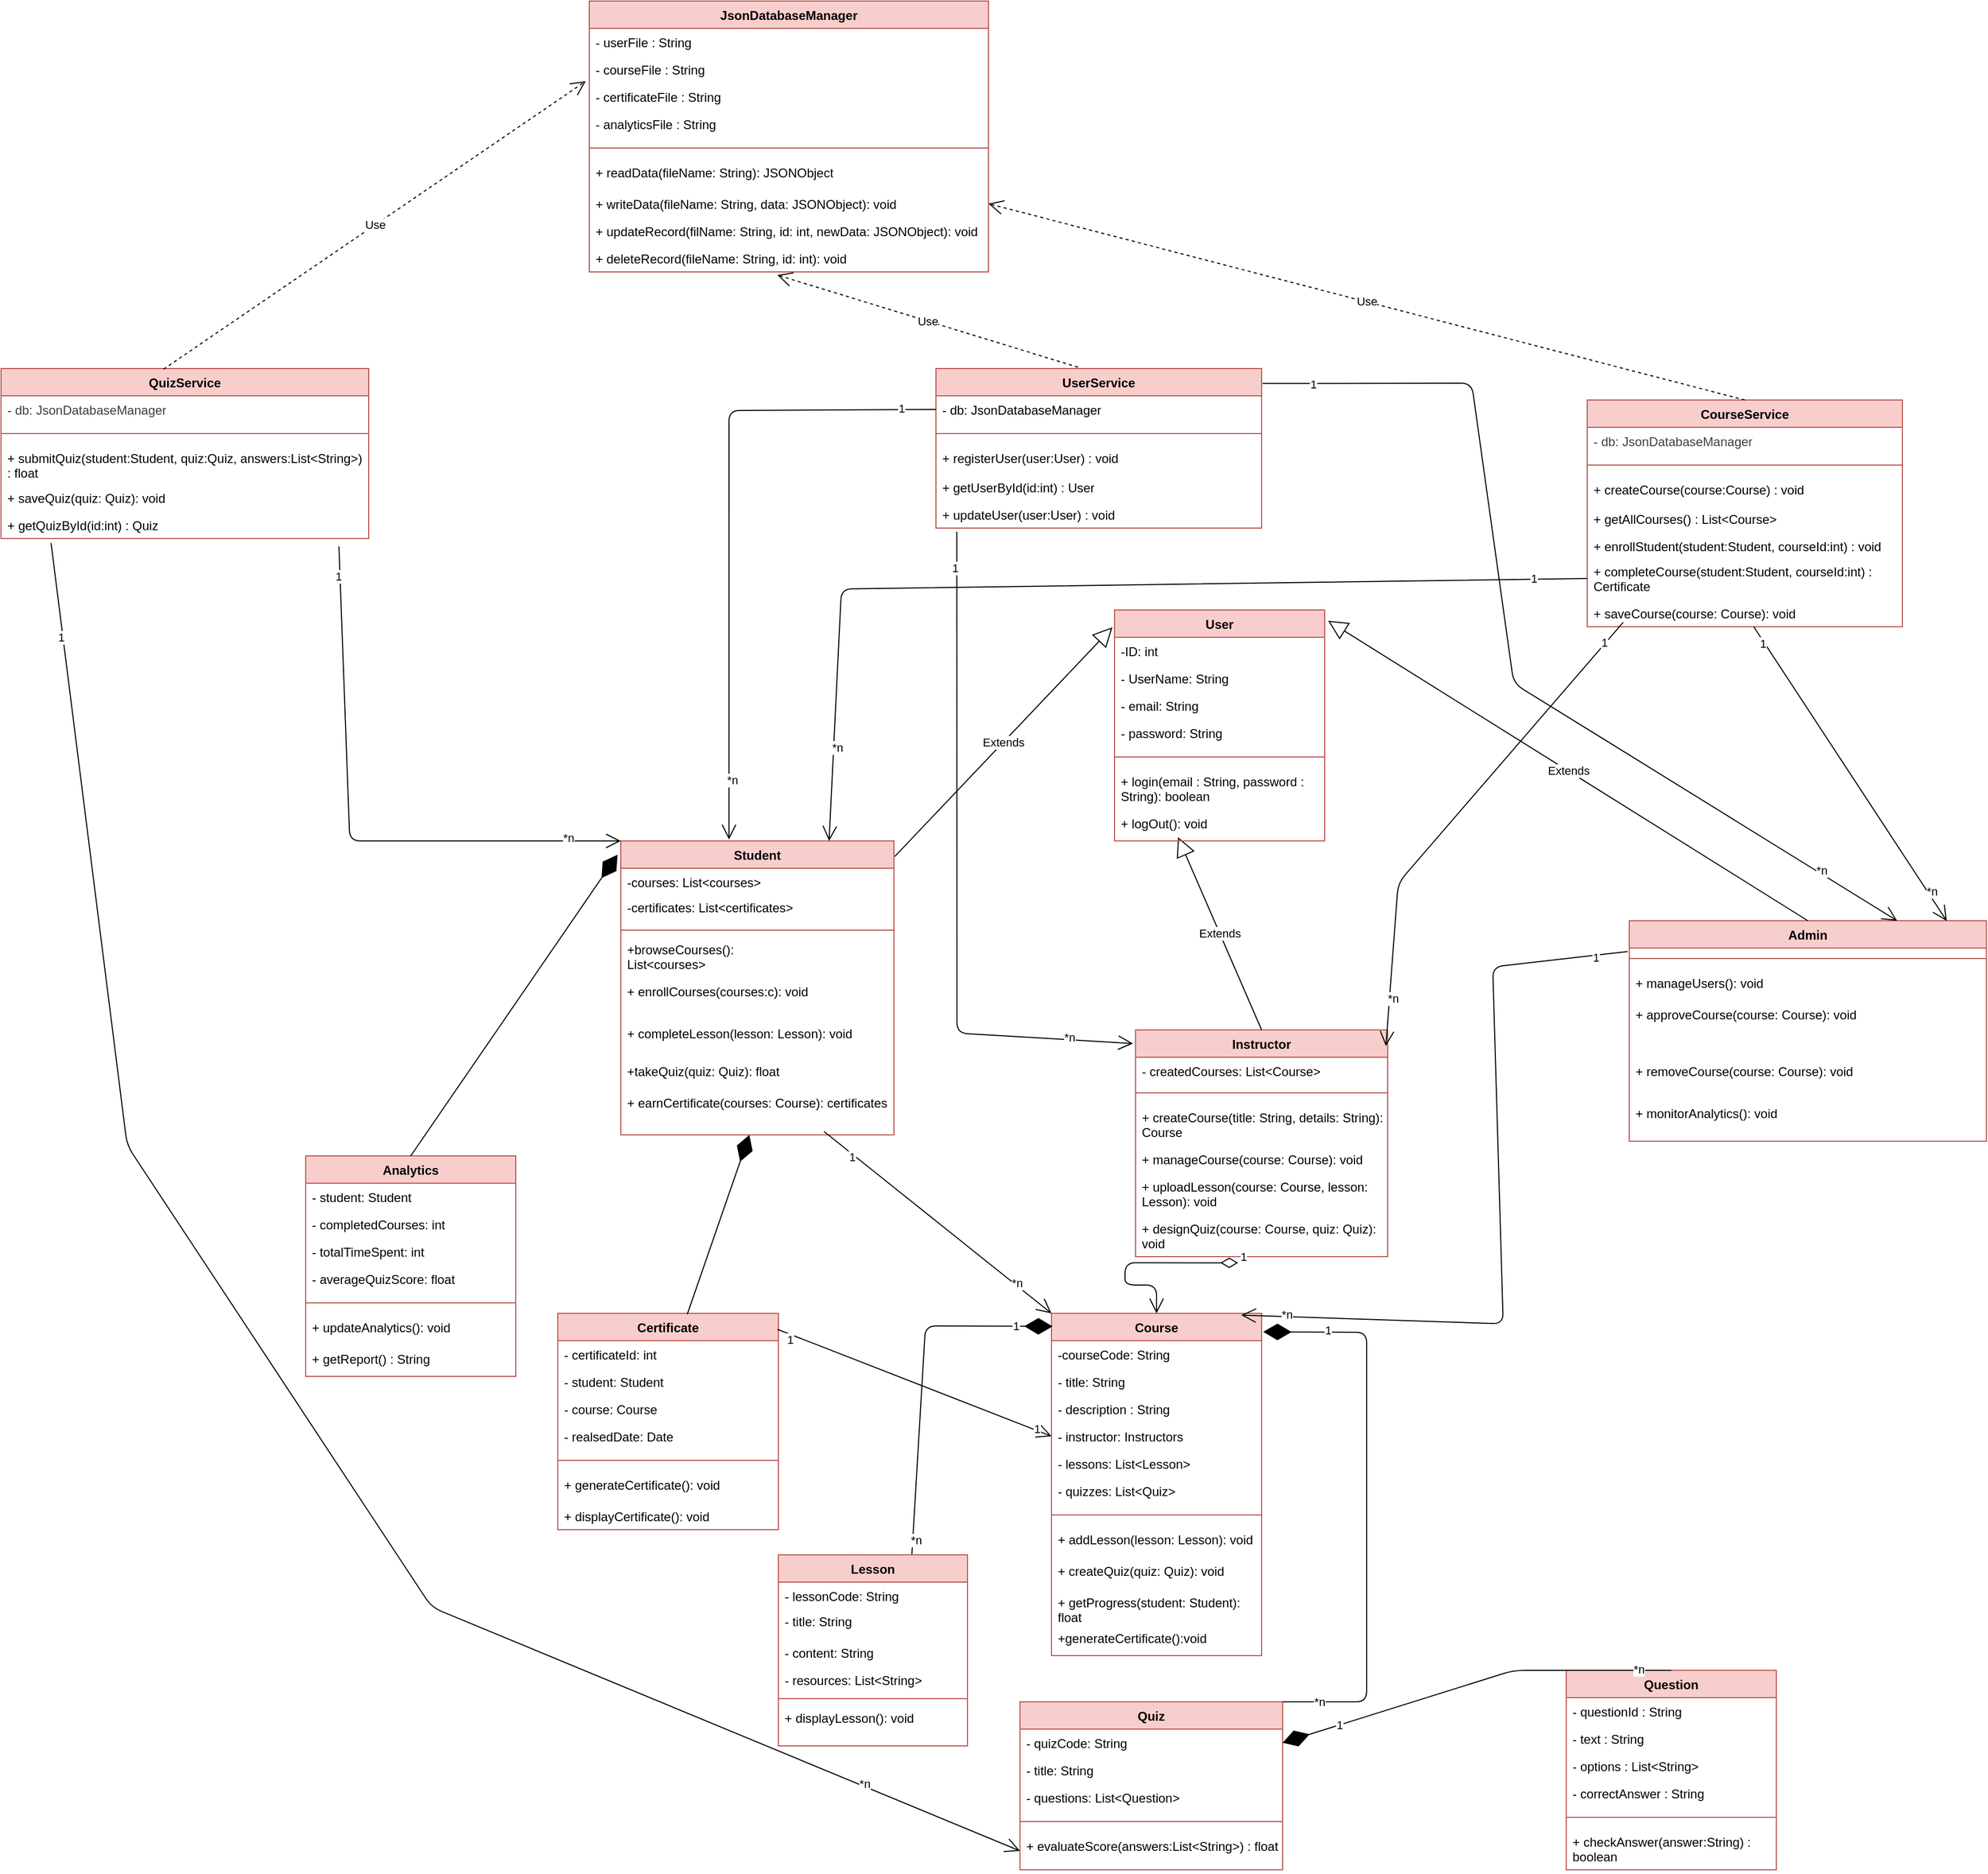 <mxfile>
    <diagram id="cEKDuUURSg2HVchXVhs2" name="Page-1">
        <mxGraphModel dx="1957" dy="3079" grid="1" gridSize="10" guides="1" tooltips="1" connect="1" arrows="1" fold="1" page="1" pageScale="1" pageWidth="850" pageHeight="1100" background="#ffffff" math="0" shadow="0">
            <root>
                <mxCell id="0"/>
                <mxCell id="1" parent="0"/>
                <mxCell id="34" value="Admin" style="swimlane;fontStyle=1;align=center;verticalAlign=top;childLayout=stackLayout;horizontal=1;startSize=26;horizontalStack=0;resizeParent=1;resizeParentMax=0;resizeLast=0;collapsible=1;marginBottom=0;whiteSpace=wrap;html=1;fillColor=#f8cecc;strokeColor=#b85450;rounded=0;" parent="1" vertex="1">
                    <mxGeometry x="860" y="-894" width="340" height="210" as="geometry"/>
                </mxCell>
                <mxCell id="39" value="" style="line;strokeWidth=1;fillColor=none;align=left;verticalAlign=middle;spacingTop=-1;spacingLeft=3;spacingRight=3;rotatable=0;labelPosition=right;points=[];portConstraint=eastwest;strokeColor=inherit;rounded=0;" parent="34" vertex="1">
                    <mxGeometry y="26" width="340" height="20" as="geometry"/>
                </mxCell>
                <mxCell id="40" value="+ manageUsers(): void" style="text;strokeColor=none;fillColor=none;align=left;verticalAlign=top;spacingLeft=4;spacingRight=4;overflow=hidden;rotatable=0;points=[[0,0.5],[1,0.5]];portConstraint=eastwest;whiteSpace=wrap;html=1;rounded=0;" parent="34" vertex="1">
                    <mxGeometry y="46" width="340" height="30" as="geometry"/>
                </mxCell>
                <mxCell id="125" value="+ approveCourse(course: Course): void" style="text;strokeColor=none;fillColor=none;align=left;verticalAlign=top;spacingLeft=4;spacingRight=4;overflow=hidden;rotatable=0;points=[[0,0.5],[1,0.5]];portConstraint=eastwest;whiteSpace=wrap;html=1;rounded=0;" parent="34" vertex="1">
                    <mxGeometry y="76" width="340" height="54" as="geometry"/>
                </mxCell>
                <mxCell id="126" value="&lt;div&gt;&lt;font color=&quot;#000000&quot;&gt;+ removeCourse(course: Course): void&lt;/font&gt;&lt;/div&gt;&lt;div&gt;&lt;br&gt;&lt;/div&gt;" style="text;strokeColor=none;fillColor=none;align=left;verticalAlign=top;spacingLeft=4;spacingRight=4;overflow=hidden;rotatable=0;points=[[0,0.5],[1,0.5]];portConstraint=eastwest;whiteSpace=wrap;html=1;rounded=0;" parent="34" vertex="1">
                    <mxGeometry y="130" width="340" height="40" as="geometry"/>
                </mxCell>
                <mxCell id="127" value="&lt;div&gt;&lt;font color=&quot;#000000&quot;&gt;+ monitorAnalytics(): void&lt;/font&gt;&lt;/div&gt;&lt;div&gt;&lt;br&gt;&lt;/div&gt;" style="text;strokeColor=none;fillColor=none;align=left;verticalAlign=top;spacingLeft=4;spacingRight=4;overflow=hidden;rotatable=0;points=[[0,0.5],[1,0.5]];portConstraint=eastwest;whiteSpace=wrap;html=1;rounded=0;" parent="34" vertex="1">
                    <mxGeometry y="170" width="340" height="40" as="geometry"/>
                </mxCell>
                <mxCell id="41" value="Instructor" style="swimlane;fontStyle=1;align=center;verticalAlign=top;childLayout=stackLayout;horizontal=1;startSize=26;horizontalStack=0;resizeParent=1;resizeParentMax=0;resizeLast=0;collapsible=1;marginBottom=0;whiteSpace=wrap;html=1;fillColor=#f8cecc;strokeColor=#b85450;rounded=0;" parent="1" vertex="1">
                    <mxGeometry x="390" y="-790" width="240" height="216" as="geometry"/>
                </mxCell>
                <mxCell id="42" value="&lt;div&gt;&lt;font color=&quot;#000000&quot;&gt;- createdCourses: List&amp;lt;Course&amp;gt;&lt;/font&gt;&lt;/div&gt;" style="text;strokeColor=none;fillColor=none;align=left;verticalAlign=top;spacingLeft=4;spacingRight=4;overflow=hidden;rotatable=0;points=[[0,0.5],[1,0.5]];portConstraint=eastwest;whiteSpace=wrap;html=1;rounded=0;" parent="41" vertex="1">
                    <mxGeometry y="26" width="240" height="24" as="geometry"/>
                </mxCell>
                <mxCell id="46" value="" style="line;strokeWidth=1;fillColor=none;align=left;verticalAlign=middle;spacingTop=-1;spacingLeft=3;spacingRight=3;rotatable=0;labelPosition=right;points=[];portConstraint=eastwest;strokeColor=inherit;rounded=0;" parent="41" vertex="1">
                    <mxGeometry y="50" width="240" height="20" as="geometry"/>
                </mxCell>
                <mxCell id="47" value="+ createCourse(title: String, details: String): Course" style="text;strokeColor=none;fillColor=none;align=left;verticalAlign=top;spacingLeft=4;spacingRight=4;overflow=hidden;rotatable=0;points=[[0,0.5],[1,0.5]];portConstraint=eastwest;whiteSpace=wrap;html=1;rounded=0;" parent="41" vertex="1">
                    <mxGeometry y="70" width="240" height="40" as="geometry"/>
                </mxCell>
                <mxCell id="135" value="+ manageCourse(course: Course): void" style="text;strokeColor=none;fillColor=none;align=left;verticalAlign=top;spacingLeft=4;spacingRight=4;overflow=hidden;rotatable=0;points=[[0,0.5],[1,0.5]];portConstraint=eastwest;whiteSpace=wrap;html=1;" parent="41" vertex="1">
                    <mxGeometry y="110" width="240" height="26" as="geometry"/>
                </mxCell>
                <mxCell id="123" value="+ uploadLesson(course: Course, lesson: Lesson): void" style="text;strokeColor=none;fillColor=none;align=left;verticalAlign=top;spacingLeft=4;spacingRight=4;overflow=hidden;rotatable=0;points=[[0,0.5],[1,0.5]];portConstraint=eastwest;whiteSpace=wrap;html=1;rounded=0;" parent="41" vertex="1">
                    <mxGeometry y="136" width="240" height="40" as="geometry"/>
                </mxCell>
                <mxCell id="124" value="+ designQuiz(course: Course, quiz: Quiz): void" style="text;strokeColor=none;fillColor=none;align=left;verticalAlign=top;spacingLeft=4;spacingRight=4;overflow=hidden;rotatable=0;points=[[0,0.5],[1,0.5]];portConstraint=eastwest;whiteSpace=wrap;html=1;rounded=0;" parent="41" vertex="1">
                    <mxGeometry y="176" width="240" height="40" as="geometry"/>
                </mxCell>
                <mxCell id="60" value="Course" style="swimlane;fontStyle=1;align=center;verticalAlign=top;childLayout=stackLayout;horizontal=1;startSize=26;horizontalStack=0;resizeParent=1;resizeParentMax=0;resizeLast=0;collapsible=1;marginBottom=0;whiteSpace=wrap;html=1;fillColor=#f8cecc;strokeColor=#b85450;rounded=0;" parent="1" vertex="1">
                    <mxGeometry x="310" y="-520" width="200" height="326" as="geometry"/>
                </mxCell>
                <mxCell id="61" value="-courseCode: String&lt;div&gt;&lt;br&gt;&lt;/div&gt;&lt;div&gt;&lt;br&gt;&lt;/div&gt;" style="text;strokeColor=none;fillColor=none;align=left;verticalAlign=top;spacingLeft=4;spacingRight=4;overflow=hidden;rotatable=0;points=[[0,0.5],[1,0.5]];portConstraint=eastwest;whiteSpace=wrap;html=1;rounded=0;" parent="60" vertex="1">
                    <mxGeometry y="26" width="200" height="26" as="geometry"/>
                </mxCell>
                <mxCell id="62" value="- title: String" style="text;strokeColor=none;fillColor=none;align=left;verticalAlign=top;spacingLeft=4;spacingRight=4;overflow=hidden;rotatable=0;points=[[0,0.5],[1,0.5]];portConstraint=eastwest;whiteSpace=wrap;html=1;rounded=0;" parent="60" vertex="1">
                    <mxGeometry y="52" width="200" height="26" as="geometry"/>
                </mxCell>
                <mxCell id="136" value="- description : String" style="text;strokeColor=none;fillColor=none;align=left;verticalAlign=top;spacingLeft=4;spacingRight=4;overflow=hidden;rotatable=0;points=[[0,0.5],[1,0.5]];portConstraint=eastwest;whiteSpace=wrap;html=1;" parent="60" vertex="1">
                    <mxGeometry y="78" width="200" height="26" as="geometry"/>
                </mxCell>
                <mxCell id="63" value="- instructor: Instructors" style="text;strokeColor=none;fillColor=none;align=left;verticalAlign=top;spacingLeft=4;spacingRight=4;overflow=hidden;rotatable=0;points=[[0,0.5],[1,0.5]];portConstraint=eastwest;whiteSpace=wrap;html=1;rounded=0;" parent="60" vertex="1">
                    <mxGeometry y="104" width="200" height="26" as="geometry"/>
                </mxCell>
                <mxCell id="64" value="- lessons: List&amp;lt;Lesson&amp;gt;" style="text;strokeColor=none;fillColor=none;align=left;verticalAlign=top;spacingLeft=4;spacingRight=4;overflow=hidden;rotatable=0;points=[[0,0.5],[1,0.5]];portConstraint=eastwest;whiteSpace=wrap;html=1;rounded=0;" parent="60" vertex="1">
                    <mxGeometry y="130" width="200" height="26" as="geometry"/>
                </mxCell>
                <mxCell id="129" value="- quizzes: List&amp;lt;Quiz&amp;gt;" style="text;strokeColor=none;fillColor=none;align=left;verticalAlign=top;spacingLeft=4;spacingRight=4;overflow=hidden;rotatable=0;points=[[0,0.5],[1,0.5]];portConstraint=eastwest;whiteSpace=wrap;html=1;rounded=0;" parent="60" vertex="1">
                    <mxGeometry y="156" width="200" height="26" as="geometry"/>
                </mxCell>
                <mxCell id="65" value="" style="line;strokeWidth=1;fillColor=none;align=left;verticalAlign=middle;spacingTop=-1;spacingLeft=3;spacingRight=3;rotatable=0;labelPosition=right;points=[];portConstraint=eastwest;strokeColor=inherit;rounded=0;" parent="60" vertex="1">
                    <mxGeometry y="182" width="200" height="20" as="geometry"/>
                </mxCell>
                <mxCell id="66" value="&lt;div&gt;&lt;font color=&quot;#000000&quot;&gt;+ addLesson(lesson: Lesson): void&lt;/font&gt;&lt;/div&gt;&lt;div&gt;&lt;br&gt;&lt;/div&gt;" style="text;strokeColor=none;fillColor=none;align=left;verticalAlign=top;spacingLeft=4;spacingRight=4;overflow=hidden;rotatable=0;points=[[0,0.5],[1,0.5]];portConstraint=eastwest;whiteSpace=wrap;html=1;rounded=0;" parent="60" vertex="1">
                    <mxGeometry y="202" width="200" height="30" as="geometry"/>
                </mxCell>
                <mxCell id="102" value="&lt;div&gt;&lt;font color=&quot;#000000&quot;&gt;+ createQuiz(quiz: Quiz): void&lt;/font&gt;&lt;/div&gt;&lt;div&gt;&lt;br&gt;&lt;/div&gt;" style="text;strokeColor=none;fillColor=none;align=left;verticalAlign=top;spacingLeft=4;spacingRight=4;overflow=hidden;rotatable=0;points=[[0,0.5],[1,0.5]];portConstraint=eastwest;whiteSpace=wrap;html=1;" parent="60" vertex="1">
                    <mxGeometry y="232" width="200" height="30" as="geometry"/>
                </mxCell>
                <mxCell id="131" value="+ getProgress(student: Student): float" style="text;strokeColor=none;fillColor=none;align=left;verticalAlign=top;spacingLeft=4;spacingRight=4;overflow=hidden;rotatable=0;points=[[0,0.5],[1,0.5]];portConstraint=eastwest;whiteSpace=wrap;html=1;" parent="60" vertex="1">
                    <mxGeometry y="262" width="200" height="34" as="geometry"/>
                </mxCell>
                <mxCell id="130" value="&lt;div&gt;&lt;font color=&quot;#000000&quot;&gt;+generateCertificate():void&lt;/font&gt;&lt;/div&gt;" style="text;strokeColor=none;fillColor=none;align=left;verticalAlign=top;spacingLeft=4;spacingRight=4;overflow=hidden;rotatable=0;points=[[0,0.5],[1,0.5]];portConstraint=eastwest;whiteSpace=wrap;html=1;" parent="60" vertex="1">
                    <mxGeometry y="296" width="200" height="30" as="geometry"/>
                </mxCell>
                <mxCell id="67" value="Lesson" style="swimlane;fontStyle=1;align=center;verticalAlign=top;childLayout=stackLayout;horizontal=1;startSize=26;horizontalStack=0;resizeParent=1;resizeParentMax=0;resizeLast=0;collapsible=1;marginBottom=0;whiteSpace=wrap;html=1;fillColor=#f8cecc;strokeColor=#b85450;rounded=0;" parent="1" vertex="1">
                    <mxGeometry x="50" y="-290" width="180" height="182" as="geometry"/>
                </mxCell>
                <mxCell id="68" value="&lt;div&gt;&lt;font color=&quot;#000000&quot;&gt;- lessonCode: String&lt;/font&gt;&lt;/div&gt;" style="text;strokeColor=none;fillColor=none;align=left;verticalAlign=top;spacingLeft=4;spacingRight=4;overflow=hidden;rotatable=0;points=[[0,0.5],[1,0.5]];portConstraint=eastwest;whiteSpace=wrap;html=1;rounded=0;" parent="67" vertex="1">
                    <mxGeometry y="26" width="180" height="24" as="geometry"/>
                </mxCell>
                <mxCell id="69" value="&lt;div style=&quot;scrollbar-color: rgb(226, 226, 226) rgb(251, 251, 251); color: rgb(63, 63, 63);&quot;&gt;&lt;font color=&quot;#000000&quot;&gt;- title: String&lt;/font&gt;&lt;/div&gt;" style="text;strokeColor=none;fillColor=none;align=left;verticalAlign=top;spacingLeft=4;spacingRight=4;overflow=hidden;rotatable=0;points=[[0,0.5],[1,0.5]];portConstraint=eastwest;whiteSpace=wrap;html=1;rounded=0;" parent="67" vertex="1">
                    <mxGeometry y="50" width="180" height="30" as="geometry"/>
                </mxCell>
                <mxCell id="132" value="&lt;div&gt;&lt;font color=&quot;#000000&quot;&gt;- content: String&lt;/font&gt;&lt;/div&gt;&lt;div&gt;&lt;br&gt;&lt;/div&gt;" style="text;strokeColor=none;fillColor=none;align=left;verticalAlign=top;spacingLeft=4;spacingRight=4;overflow=hidden;rotatable=0;points=[[0,0.5],[1,0.5]];portConstraint=eastwest;whiteSpace=wrap;html=1;" parent="67" vertex="1">
                    <mxGeometry y="80" width="180" height="26" as="geometry"/>
                </mxCell>
                <mxCell id="133" value="&lt;div&gt;&lt;font color=&quot;#000000&quot;&gt;- resources: List&amp;lt;String&amp;gt;&lt;/font&gt;&lt;/div&gt;&lt;div&gt;&lt;br&gt;&lt;/div&gt;" style="text;strokeColor=none;fillColor=none;align=left;verticalAlign=top;spacingLeft=4;spacingRight=4;overflow=hidden;rotatable=0;points=[[0,0.5],[1,0.5]];portConstraint=eastwest;whiteSpace=wrap;html=1;" parent="67" vertex="1">
                    <mxGeometry y="106" width="180" height="26" as="geometry"/>
                </mxCell>
                <mxCell id="72" value="" style="line;strokeWidth=1;fillColor=none;align=left;verticalAlign=middle;spacingTop=-1;spacingLeft=3;spacingRight=3;rotatable=0;labelPosition=right;points=[];portConstraint=eastwest;strokeColor=inherit;rounded=0;" parent="67" vertex="1">
                    <mxGeometry y="132" width="180" height="10" as="geometry"/>
                </mxCell>
                <mxCell id="73" value="+ displayLesson(): void" style="text;strokeColor=none;fillColor=none;align=left;verticalAlign=top;spacingLeft=4;spacingRight=4;overflow=hidden;rotatable=0;points=[[0,0.5],[1,0.5]];portConstraint=eastwest;whiteSpace=wrap;html=1;rounded=0;" parent="67" vertex="1">
                    <mxGeometry y="142" width="180" height="40" as="geometry"/>
                </mxCell>
                <mxCell id="74" value="Quiz" style="swimlane;fontStyle=1;align=center;verticalAlign=top;childLayout=stackLayout;horizontal=1;startSize=26;horizontalStack=0;resizeParent=1;resizeParentMax=0;resizeLast=0;collapsible=1;marginBottom=0;whiteSpace=wrap;html=1;fillColor=#f8cecc;strokeColor=#b85450;rounded=0;" parent="1" vertex="1">
                    <mxGeometry x="280" y="-150" width="250" height="160" as="geometry"/>
                </mxCell>
                <mxCell id="75" value="&lt;div&gt;&lt;font color=&quot;#000000&quot;&gt;- quizCode: String&lt;/font&gt;&lt;/div&gt;" style="text;strokeColor=none;fillColor=none;align=left;verticalAlign=top;spacingLeft=4;spacingRight=4;overflow=hidden;rotatable=0;points=[[0,0.5],[1,0.5]];portConstraint=eastwest;whiteSpace=wrap;html=1;rounded=0;" parent="74" vertex="1">
                    <mxGeometry y="26" width="250" height="26" as="geometry"/>
                </mxCell>
                <mxCell id="76" value="- title: String" style="text;strokeColor=none;fillColor=none;align=left;verticalAlign=top;spacingLeft=4;spacingRight=4;overflow=hidden;rotatable=0;points=[[0,0.5],[1,0.5]];portConstraint=eastwest;whiteSpace=wrap;html=1;rounded=0;" parent="74" vertex="1">
                    <mxGeometry y="52" width="250" height="26" as="geometry"/>
                </mxCell>
                <mxCell id="77" value="- questions: List&amp;lt;Question&amp;gt;" style="text;strokeColor=none;fillColor=none;align=left;verticalAlign=top;spacingLeft=4;spacingRight=4;overflow=hidden;rotatable=0;points=[[0,0.5],[1,0.5]];portConstraint=eastwest;whiteSpace=wrap;html=1;rounded=0;" parent="74" vertex="1">
                    <mxGeometry y="78" width="250" height="26" as="geometry"/>
                </mxCell>
                <mxCell id="79" value="" style="line;strokeWidth=1;fillColor=none;align=left;verticalAlign=middle;spacingTop=-1;spacingLeft=3;spacingRight=3;rotatable=0;labelPosition=right;points=[];portConstraint=eastwest;strokeColor=inherit;rounded=0;" parent="74" vertex="1">
                    <mxGeometry y="104" width="250" height="20" as="geometry"/>
                </mxCell>
                <mxCell id="80" value="+ evaluateScore(answers:List&amp;lt;String&amp;gt;) : float" style="text;strokeColor=none;fillColor=none;align=left;verticalAlign=top;spacingLeft=4;spacingRight=4;overflow=hidden;rotatable=0;points=[[0,0.5],[1,0.5]];portConstraint=eastwest;whiteSpace=wrap;html=1;rounded=0;" parent="74" vertex="1">
                    <mxGeometry y="124" width="250" height="36" as="geometry"/>
                </mxCell>
                <mxCell id="85" value="Question" style="swimlane;fontStyle=1;align=center;verticalAlign=top;childLayout=stackLayout;horizontal=1;startSize=26;horizontalStack=0;resizeParent=1;resizeParentMax=0;resizeLast=0;collapsible=1;marginBottom=0;whiteSpace=wrap;html=1;fillColor=#f8cecc;strokeColor=#b85450;rounded=0;" parent="1" vertex="1">
                    <mxGeometry x="800" y="-180" width="200" height="190" as="geometry"/>
                </mxCell>
                <mxCell id="86" value="&lt;div&gt;&lt;font color=&quot;#000000&quot;&gt;- questionId : String&lt;/font&gt;&lt;/div&gt;&lt;div&gt;&lt;br&gt;&lt;/div&gt;" style="text;strokeColor=none;fillColor=none;align=left;verticalAlign=top;spacingLeft=4;spacingRight=4;overflow=hidden;rotatable=0;points=[[0,0.5],[1,0.5]];portConstraint=eastwest;whiteSpace=wrap;html=1;rounded=0;" parent="85" vertex="1">
                    <mxGeometry y="26" width="200" height="26" as="geometry"/>
                </mxCell>
                <mxCell id="87" value="- text : String" style="text;strokeColor=none;fillColor=none;align=left;verticalAlign=top;spacingLeft=4;spacingRight=4;overflow=hidden;rotatable=0;points=[[0,0.5],[1,0.5]];portConstraint=eastwest;whiteSpace=wrap;html=1;rounded=0;" parent="85" vertex="1">
                    <mxGeometry y="52" width="200" height="26" as="geometry"/>
                </mxCell>
                <mxCell id="88" value="- options : List&amp;lt;String&amp;gt;" style="text;strokeColor=none;fillColor=none;align=left;verticalAlign=top;spacingLeft=4;spacingRight=4;overflow=hidden;rotatable=0;points=[[0,0.5],[1,0.5]];portConstraint=eastwest;whiteSpace=wrap;html=1;rounded=0;" parent="85" vertex="1">
                    <mxGeometry y="78" width="200" height="26" as="geometry"/>
                </mxCell>
                <mxCell id="89" value="- correctAnswer : String" style="text;strokeColor=none;fillColor=none;align=left;verticalAlign=top;spacingLeft=4;spacingRight=4;overflow=hidden;rotatable=0;points=[[0,0.5],[1,0.5]];portConstraint=eastwest;whiteSpace=wrap;html=1;rounded=0;" parent="85" vertex="1">
                    <mxGeometry y="104" width="200" height="26" as="geometry"/>
                </mxCell>
                <mxCell id="90" value="" style="line;strokeWidth=1;fillColor=none;align=left;verticalAlign=middle;spacingTop=-1;spacingLeft=3;spacingRight=3;rotatable=0;labelPosition=right;points=[];portConstraint=eastwest;strokeColor=inherit;rounded=0;" parent="85" vertex="1">
                    <mxGeometry y="130" width="200" height="20" as="geometry"/>
                </mxCell>
                <mxCell id="91" value="+ checkAnswer(answer:String) : boolean" style="text;strokeColor=none;fillColor=none;align=left;verticalAlign=top;spacingLeft=4;spacingRight=4;overflow=hidden;rotatable=0;points=[[0,0.5],[1,0.5]];portConstraint=eastwest;whiteSpace=wrap;html=1;rounded=0;" parent="85" vertex="1">
                    <mxGeometry y="150" width="200" height="40" as="geometry"/>
                </mxCell>
                <mxCell id="92" value=" JsonDatabaseManager" style="swimlane;fontStyle=1;align=center;verticalAlign=top;childLayout=stackLayout;horizontal=1;startSize=26;horizontalStack=0;resizeParent=1;resizeParentMax=0;resizeLast=0;collapsible=1;marginBottom=0;whiteSpace=wrap;html=1;fillColor=#f8cecc;strokeColor=#b85450;rounded=0;swimlaneLine=1;glass=0;" parent="1" vertex="1">
                    <mxGeometry x="-130" y="-1770" width="380" height="258" as="geometry"/>
                </mxCell>
                <mxCell id="93" value="&lt;div&gt;&lt;font color=&quot;#000000&quot;&gt;- userFile : String&lt;/font&gt;&lt;/div&gt;" style="text;strokeColor=none;fillColor=none;align=left;verticalAlign=top;spacingLeft=4;spacingRight=4;overflow=hidden;rotatable=0;points=[[0,0.5],[1,0.5]];portConstraint=eastwest;whiteSpace=wrap;html=1;rounded=0;" parent="92" vertex="1">
                    <mxGeometry y="26" width="380" height="26" as="geometry"/>
                </mxCell>
                <mxCell id="94" value="- courseFile : String" style="text;strokeColor=none;fillColor=none;align=left;verticalAlign=top;spacingLeft=4;spacingRight=4;overflow=hidden;rotatable=0;points=[[0,0.5],[1,0.5]];portConstraint=eastwest;whiteSpace=wrap;html=1;rounded=0;" parent="92" vertex="1">
                    <mxGeometry y="52" width="380" height="26" as="geometry"/>
                </mxCell>
                <mxCell id="95" value="- certificateFile : String" style="text;strokeColor=none;fillColor=none;align=left;verticalAlign=top;spacingLeft=4;spacingRight=4;overflow=hidden;rotatable=0;points=[[0,0.5],[1,0.5]];portConstraint=eastwest;whiteSpace=wrap;html=1;rounded=0;" parent="92" vertex="1">
                    <mxGeometry y="78" width="380" height="26" as="geometry"/>
                </mxCell>
                <mxCell id="96" value="- analyticsFile : String" style="text;strokeColor=none;fillColor=none;align=left;verticalAlign=top;spacingLeft=4;spacingRight=4;overflow=hidden;rotatable=0;points=[[0,0.5],[1,0.5]];portConstraint=eastwest;whiteSpace=wrap;html=1;rounded=0;" parent="92" vertex="1">
                    <mxGeometry y="104" width="380" height="26" as="geometry"/>
                </mxCell>
                <mxCell id="97" value="" style="line;strokeWidth=1;fillColor=none;align=left;verticalAlign=middle;spacingTop=-1;spacingLeft=3;spacingRight=3;rotatable=0;labelPosition=right;points=[];portConstraint=eastwest;strokeColor=inherit;rounded=0;" parent="92" vertex="1">
                    <mxGeometry y="130" width="380" height="20" as="geometry"/>
                </mxCell>
                <mxCell id="98" value="+ readData(fileName: String): JSONObject" style="text;strokeColor=none;fillColor=none;align=left;verticalAlign=top;spacingLeft=4;spacingRight=4;overflow=hidden;rotatable=0;points=[[0,0.5],[1,0.5]];portConstraint=eastwest;whiteSpace=wrap;html=1;rounded=0;" parent="92" vertex="1">
                    <mxGeometry y="150" width="380" height="30" as="geometry"/>
                </mxCell>
                <mxCell id="2p5rLuBncBDOpsT4pTrb-207" value="+ writeData(fileName: String, data: JSONObject): void" style="text;strokeColor=none;fillColor=none;align=left;verticalAlign=top;spacingLeft=4;spacingRight=4;overflow=hidden;rotatable=0;points=[[0,0.5],[1,0.5]];portConstraint=eastwest;whiteSpace=wrap;html=1;" vertex="1" parent="92">
                    <mxGeometry y="180" width="380" height="26" as="geometry"/>
                </mxCell>
                <mxCell id="2p5rLuBncBDOpsT4pTrb-208" value="+ updateRecord(filName: String, id: int, newData: JSONObject): void" style="text;strokeColor=none;fillColor=none;align=left;verticalAlign=top;spacingLeft=4;spacingRight=4;overflow=hidden;rotatable=0;points=[[0,0.5],[1,0.5]];portConstraint=eastwest;whiteSpace=wrap;html=1;" vertex="1" parent="92">
                    <mxGeometry y="206" width="380" height="26" as="geometry"/>
                </mxCell>
                <mxCell id="2p5rLuBncBDOpsT4pTrb-206" value="+ deleteRecord(fileName: String, id: int): void" style="text;strokeColor=none;fillColor=none;align=left;verticalAlign=top;spacingLeft=4;spacingRight=4;overflow=hidden;rotatable=0;points=[[0,0.5],[1,0.5]];portConstraint=eastwest;whiteSpace=wrap;html=1;" vertex="1" parent="92">
                    <mxGeometry y="232" width="380" height="26" as="geometry"/>
                </mxCell>
                <mxCell id="99" value="Extends" style="endArrow=block;endSize=16;endFill=0;html=1;exitX=1.003;exitY=0.053;exitDx=0;exitDy=0;entryX=-0.01;entryY=0.075;entryDx=0;entryDy=0;entryPerimeter=0;exitPerimeter=0;" parent="1" source="115" edge="1" target="107">
                    <mxGeometry width="160" relative="1" as="geometry">
                        <mxPoint x="191.04" y="-922.86" as="sourcePoint"/>
                        <mxPoint x="320" y="-1080" as="targetPoint"/>
                    </mxGeometry>
                </mxCell>
                <mxCell id="100" value="Extends" style="endArrow=block;endSize=16;endFill=0;html=1;exitX=0.5;exitY=0;exitDx=0;exitDy=0;entryX=0.302;entryY=0.88;entryDx=0;entryDy=0;entryPerimeter=0;" parent="1" source="41" edge="1" target="114">
                    <mxGeometry width="160" relative="1" as="geometry">
                        <mxPoint x="340" y="-940" as="sourcePoint"/>
                        <mxPoint x="400.32" y="-876.4" as="targetPoint"/>
                        <Array as="points"/>
                    </mxGeometry>
                </mxCell>
                <mxCell id="101" value="Extends" style="endArrow=block;endSize=16;endFill=0;html=1;entryX=1.017;entryY=0.047;entryDx=0;entryDy=0;entryPerimeter=0;exitX=0.5;exitY=0;exitDx=0;exitDy=0;" parent="1" source="34" target="107" edge="1">
                    <mxGeometry width="160" relative="1" as="geometry">
                        <mxPoint x="681.6" y="-951.34" as="sourcePoint"/>
                        <mxPoint x="480.0" y="-1080" as="targetPoint"/>
                        <Array as="points"/>
                    </mxGeometry>
                </mxCell>
                <mxCell id="107" value="User" style="swimlane;fontStyle=1;align=center;verticalAlign=top;childLayout=stackLayout;horizontal=1;startSize=26;horizontalStack=0;resizeParent=1;resizeParentMax=0;resizeLast=0;collapsible=1;marginBottom=0;whiteSpace=wrap;html=1;fillColor=#f8cecc;strokeColor=#b85450;rounded=0;" parent="1" vertex="1">
                    <mxGeometry x="370" y="-1190" width="200" height="220" as="geometry"/>
                </mxCell>
                <mxCell id="108" value="-ID: int&lt;div&gt;&lt;br&gt;&lt;/div&gt;&lt;div&gt;&lt;br&gt;&lt;/div&gt;" style="text;strokeColor=none;fillColor=none;align=left;verticalAlign=top;spacingLeft=4;spacingRight=4;overflow=hidden;rotatable=0;points=[[0,0.5],[1,0.5]];portConstraint=eastwest;whiteSpace=wrap;html=1;rounded=0;" parent="107" vertex="1">
                    <mxGeometry y="26" width="200" height="26" as="geometry"/>
                </mxCell>
                <mxCell id="109" value="- UserName: String" style="text;strokeColor=none;fillColor=none;align=left;verticalAlign=top;spacingLeft=4;spacingRight=4;overflow=hidden;rotatable=0;points=[[0,0.5],[1,0.5]];portConstraint=eastwest;whiteSpace=wrap;html=1;rounded=0;" parent="107" vertex="1">
                    <mxGeometry y="52" width="200" height="26" as="geometry"/>
                </mxCell>
                <mxCell id="110" value="- email: String" style="text;strokeColor=none;fillColor=none;align=left;verticalAlign=top;spacingLeft=4;spacingRight=4;overflow=hidden;rotatable=0;points=[[0,0.5],[1,0.5]];portConstraint=eastwest;whiteSpace=wrap;html=1;rounded=0;" parent="107" vertex="1">
                    <mxGeometry y="78" width="200" height="26" as="geometry"/>
                </mxCell>
                <mxCell id="111" value="- password: String" style="text;strokeColor=none;fillColor=none;align=left;verticalAlign=top;spacingLeft=4;spacingRight=4;overflow=hidden;rotatable=0;points=[[0,0.5],[1,0.5]];portConstraint=eastwest;whiteSpace=wrap;html=1;rounded=0;" parent="107" vertex="1">
                    <mxGeometry y="104" width="200" height="26" as="geometry"/>
                </mxCell>
                <mxCell id="112" value="" style="line;strokeWidth=1;fillColor=none;align=left;verticalAlign=middle;spacingTop=-1;spacingLeft=3;spacingRight=3;rotatable=0;labelPosition=right;points=[];portConstraint=eastwest;strokeColor=inherit;rounded=0;" parent="107" vertex="1">
                    <mxGeometry y="130" width="200" height="20" as="geometry"/>
                </mxCell>
                <mxCell id="113" value="+ login(email : String, password : String): boolean" style="text;strokeColor=none;fillColor=none;align=left;verticalAlign=top;spacingLeft=4;spacingRight=4;overflow=hidden;rotatable=0;points=[[0,0.5],[1,0.5]];portConstraint=eastwest;whiteSpace=wrap;html=1;rounded=0;" parent="107" vertex="1">
                    <mxGeometry y="150" width="200" height="40" as="geometry"/>
                </mxCell>
                <mxCell id="114" value="+ logOut(): void" style="text;strokeColor=none;fillColor=none;align=left;verticalAlign=top;spacingLeft=4;spacingRight=4;overflow=hidden;rotatable=0;points=[[0,0.5],[1,0.5]];portConstraint=eastwest;whiteSpace=wrap;html=1;" parent="107" vertex="1">
                    <mxGeometry y="190" width="200" height="30" as="geometry"/>
                </mxCell>
                <mxCell id="115" value="Student&lt;span style=&quot;font-family: monospace; font-size: 0px; font-weight: 400; text-align: start; text-wrap-mode: nowrap;&quot;&gt;%3CmxGraphModel%3E%3Croot%3E%3CmxCell%20id%3D%220%22%2F%3E%3CmxCell%20id%3D%221%22%20parent%3D%220%22%2F%3E%3CmxCell%20id%3D%222%22%20value%3D%22User%22%20style%3D%22swimlane%3BfontStyle%3D1%3Balign%3Dcenter%3BverticalAlign%3Dtop%3BchildLayout%3DstackLayout%3Bhorizontal%3D1%3BstartSize%3D26%3BhorizontalStack%3D0%3BresizeParent%3D1%3BresizeParentMax%3D0%3BresizeLast%3D0%3Bcollapsible%3D1%3BmarginBottom%3D0%3BwhiteSpace%3Dwrap%3Bhtml%3D1%3BfillColor%3D%23f8cecc%3BstrokeColor%3D%23b85450%3Brounded%3D0%3B%22%20vertex%3D%221%22%20parent%3D%221%22%3E%3CmxGeometry%20x%3D%22320%22%20y%3D%22-440%22%20width%3D%22160%22%20height%3D%22210%22%20as%3D%22geometry%22%2F%3E%3C%2FmxCell%3E%3CmxCell%20id%3D%223%22%20value%3D%22-ID%3A%20int%26lt%3Bdiv%26gt%3B%26lt%3Bbr%26gt%3B%26lt%3B%2Fdiv%26gt%3B%26lt%3Bdiv%26gt%3B%26lt%3Bbr%26gt%3B%26lt%3B%2Fdiv%26gt%3B%22%20style%3D%22text%3BstrokeColor%3Dnone%3BfillColor%3Dnone%3Balign%3Dleft%3BverticalAlign%3Dtop%3BspacingLeft%3D4%3BspacingRight%3D4%3Boverflow%3Dhidden%3Brotatable%3D0%3Bpoints%3D%5B%5B0%2C0.5%5D%2C%5B1%2C0.5%5D%5D%3BportConstraint%3Deastwest%3BwhiteSpace%3Dwrap%3Bhtml%3D1%3Brounded%3D0%3B%22%20vertex%3D%221%22%20parent%3D%222%22%3E%3CmxGeometry%20y%3D%2226%22%20width%3D%22160%22%20height%3D%2226%22%20as%3D%22geometry%22%2F%3E%3C%2FmxCell%3E%3CmxCell%20id%3D%224%22%20value%3D%22-%20UserName%3A%20String%22%20style%3D%22text%3BstrokeColor%3Dnone%3BfillColor%3Dnone%3Balign%3Dleft%3BverticalAlign%3Dtop%3BspacingLeft%3D4%3BspacingRight%3D4%3Boverflow%3Dhidden%3Brotatable%3D0%3Bpoints%3D%5B%5B0%2C0.5%5D%2C%5B1%2C0.5%5D%5D%3BportConstraint%3Deastwest%3BwhiteSpace%3Dwrap%3Bhtml%3D1%3Brounded%3D0%3B%22%20vertex%3D%221%22%20parent%3D%222%22%3E%3CmxGeometry%20y%3D%2252%22%20width%3D%22160%22%20height%3D%2226%22%20as%3D%22geometry%22%2F%3E%3C%2FmxCell%3E%3CmxCell%20id%3D%225%22%20value%3D%22-%20email%3A%20String%22%20style%3D%22text%3BstrokeColor%3Dnone%3BfillColor%3Dnone%3Balign%3Dleft%3BverticalAlign%3Dtop%3BspacingLeft%3D4%3BspacingRight%3D4%3Boverflow%3Dhidden%3Brotatable%3D0%3Bpoints%3D%5B%5B0%2C0.5%5D%2C%5B1%2C0.5%5D%5D%3BportConstraint%3Deastwest%3BwhiteSpace%3Dwrap%3Bhtml%3D1%3Brounded%3D0%3B%22%20vertex%3D%221%22%20parent%3D%222%22%3E%3CmxGeometry%20y%3D%2278%22%20width%3D%22160%22%20height%3D%2226%22%20as%3D%22geometry%22%2F%3E%3C%2FmxCell%3E%3CmxCell%20id%3D%226%22%20value%3D%22-%20password%3A%20String%22%20style%3D%22text%3BstrokeColor%3Dnone%3BfillColor%3Dnone%3Balign%3Dleft%3BverticalAlign%3Dtop%3BspacingLeft%3D4%3BspacingRight%3D4%3Boverflow%3Dhidden%3Brotatable%3D0%3Bpoints%3D%5B%5B0%2C0.5%5D%2C%5B1%2C0.5%5D%5D%3BportConstraint%3Deastwest%3BwhiteSpace%3Dwrap%3Bhtml%3D1%3Brounded%3D0%3B%22%20vertex%3D%221%22%20parent%3D%222%22%3E%3CmxGeometry%20y%3D%22104%22%20width%3D%22160%22%20height%3D%2226%22%20as%3D%22geometry%22%2F%3E%3C%2FmxCell%3E%3CmxCell%20id%3D%227%22%20value%3D%22%22%20style%3D%22line%3BstrokeWidth%3D1%3BfillColor%3Dnone%3Balign%3Dleft%3BverticalAlign%3Dmiddle%3BspacingTop%3D-1%3BspacingLeft%3D3%3BspacingRight%3D3%3Brotatable%3D0%3BlabelPosition%3Dright%3Bpoints%3D%5B%5D%3BportConstraint%3Deastwest%3BstrokeColor%3Dinherit%3Brounded%3D0%3B%22%20vertex%3D%221%22%20parent%3D%222%22%3E%3CmxGeometry%20y%3D%22130%22%20width%3D%22160%22%20height%3D%2220%22%20as%3D%22geometry%22%2F%3E%3C%2FmxCell%3E%3CmxCell%20id%3D%228%22%20value%3D%22%2B%20logIn()%3A%20void%22%20style%3D%22text%3BstrokeColor%3Dnone%3BfillColor%3Dnone%3Balign%3Dleft%3BverticalAlign%3Dtop%3BspacingLeft%3D4%3BspacingRight%3D4%3Boverflow%3Dhidden%3Brotatable%3D0%3Bpoints%3D%5B%5B0%2C0.5%5D%2C%5B1%2C0.5%5D%5D%3BportConstraint%3Deastwest%3BwhiteSpace%3Dwrap%3Bhtml%3D1%3Brounded%3D0%3B%22%20vertex%3D%221%22%20parent%3D%222%22%3E%3CmxGeometry%20y%3D%22150%22%20width%3D%22160%22%20height%3D%2230%22%20as%3D%22geometry%22%2F%3E%3C%2FmxCell%3E%3CmxCell%20id%3D%229%22%20value%3D%22%2B%20logOut()%3A%20void%22%20style%3D%22text%3BstrokeColor%3Dnone%3BfillColor%3Dnone%3Balign%3Dleft%3BverticalAlign%3Dtop%3BspacingLeft%3D4%3BspacingRight%3D4%3Boverflow%3Dhidden%3Brotatable%3D0%3Bpoints%3D%5B%5B0%2C0.5%5D%2C%5B1%2C0.5%5D%5D%3BportConstraint%3Deastwest%3BwhiteSpace%3Dwrap%3Bhtml%3D1%3B%22%20vertex%3D%221%22%20parent%3D%222%22%3E%3CmxGeometry%20y%3D%22180%22%20width%3D%22160%22%20height%3D%2230%22%20as%3D%22geometry%22%2F%3E%3C%2FmxCell%3E%3C%2Froot%3E%3C%2FmxGraphModel%3E&lt;/span&gt;" style="swimlane;fontStyle=1;align=center;verticalAlign=top;childLayout=stackLayout;horizontal=1;startSize=26;horizontalStack=0;resizeParent=1;resizeParentMax=0;resizeLast=0;collapsible=1;marginBottom=0;whiteSpace=wrap;html=1;fillColor=#f8cecc;strokeColor=#b85450;rounded=0;" parent="1" vertex="1">
                    <mxGeometry x="-100" y="-970" width="260" height="280" as="geometry"/>
                </mxCell>
                <mxCell id="116" value="-courses: List&amp;lt;courses&amp;gt;&lt;div&gt;&lt;br&gt;&lt;/div&gt;&lt;div&gt;&lt;br&gt;&lt;/div&gt;" style="text;strokeColor=none;fillColor=none;align=left;verticalAlign=top;spacingLeft=4;spacingRight=4;overflow=hidden;rotatable=0;points=[[0,0.5],[1,0.5]];portConstraint=eastwest;whiteSpace=wrap;html=1;rounded=0;" parent="115" vertex="1">
                    <mxGeometry y="26" width="260" height="24" as="geometry"/>
                </mxCell>
                <mxCell id="117" value="-certificates: List&amp;lt;certificates&amp;gt;&lt;div style=&quot;color: rgb(63, 63, 63); scrollbar-color: rgb(226, 226, 226) rgb(251, 251, 251);&quot;&gt;&lt;br style=&quot;color: rgb(63, 63, 63); scrollbar-color: rgb(226, 226, 226) rgb(251, 251, 251);&quot;&gt;&lt;/div&gt;" style="text;strokeColor=none;fillColor=none;align=left;verticalAlign=top;spacingLeft=4;spacingRight=4;overflow=hidden;rotatable=0;points=[[0,0.5],[1,0.5]];portConstraint=eastwest;whiteSpace=wrap;html=1;rounded=0;labelBackgroundColor=none;labelBorderColor=none;" parent="115" vertex="1">
                    <mxGeometry y="50" width="260" height="30" as="geometry"/>
                </mxCell>
                <mxCell id="118" value="" style="line;strokeWidth=1;fillColor=none;align=left;verticalAlign=middle;spacingTop=-1;spacingLeft=3;spacingRight=3;rotatable=0;labelPosition=right;points=[];portConstraint=eastwest;strokeColor=inherit;rounded=0;" parent="115" vertex="1">
                    <mxGeometry y="80" width="260" height="10" as="geometry"/>
                </mxCell>
                <mxCell id="119" value="+browseCourses():&lt;div&gt;List&amp;lt;courses&amp;gt;&lt;/div&gt;" style="text;strokeColor=none;fillColor=none;align=left;verticalAlign=top;spacingLeft=4;spacingRight=4;overflow=hidden;rotatable=0;points=[[0,0.5],[1,0.5]];portConstraint=eastwest;whiteSpace=wrap;html=1;rounded=0;" parent="115" vertex="1">
                    <mxGeometry y="90" width="260" height="40" as="geometry"/>
                </mxCell>
                <mxCell id="120" value="&lt;span style=&quot;color: rgb(0, 0, 0);&quot;&gt;+ enrollCourses(courses:c): void&lt;/span&gt;" style="text;strokeColor=none;fillColor=none;align=left;verticalAlign=top;spacingLeft=4;spacingRight=4;overflow=hidden;rotatable=0;points=[[0,0.5],[1,0.5]];portConstraint=eastwest;whiteSpace=wrap;html=1;" parent="115" vertex="1">
                    <mxGeometry y="130" width="260" height="40" as="geometry"/>
                </mxCell>
                <mxCell id="134" value="+ completeLesson(lesson: Lesson): void" style="text;strokeColor=none;fillColor=none;align=left;verticalAlign=top;spacingLeft=4;spacingRight=4;overflow=hidden;rotatable=0;points=[[0,0.5],[1,0.5]];portConstraint=eastwest;whiteSpace=wrap;html=1;" parent="115" vertex="1">
                    <mxGeometry y="170" width="260" height="36" as="geometry"/>
                </mxCell>
                <mxCell id="121" value="+takeQuiz(quiz: Quiz): float" style="text;strokeColor=none;fillColor=none;align=left;verticalAlign=top;spacingLeft=4;spacingRight=4;overflow=hidden;rotatable=0;points=[[0,0.5],[1,0.5]];portConstraint=eastwest;whiteSpace=wrap;html=1;" parent="115" vertex="1">
                    <mxGeometry y="206" width="260" height="30" as="geometry"/>
                </mxCell>
                <mxCell id="122" value="+ earnCertificate(courses: Course): certificates" style="text;strokeColor=none;fillColor=none;align=left;verticalAlign=top;spacingLeft=4;spacingRight=4;overflow=hidden;rotatable=0;points=[[0,0.5],[1,0.5]];portConstraint=eastwest;whiteSpace=wrap;html=1;" parent="115" vertex="1">
                    <mxGeometry y="236" width="260" height="44" as="geometry"/>
                </mxCell>
                <mxCell id="144" value="" style="endArrow=diamondThin;endFill=1;endSize=24;html=1;entryX=0.005;entryY=0.038;entryDx=0;entryDy=0;entryPerimeter=0;exitX=0.706;exitY=-0.003;exitDx=0;exitDy=0;exitPerimeter=0;" parent="1" source="67" target="60" edge="1">
                    <mxGeometry width="160" relative="1" as="geometry">
                        <mxPoint x="280" y="-270" as="sourcePoint"/>
                        <mxPoint x="440" y="-270" as="targetPoint"/>
                        <Array as="points">
                            <mxPoint x="190" y="-508"/>
                        </Array>
                    </mxGeometry>
                </mxCell>
                <mxCell id="175" value="1" style="edgeLabel;html=1;align=center;verticalAlign=middle;resizable=0;points=[];" parent="144" vertex="1" connectable="0">
                    <mxGeometry x="0.793" y="1" relative="1" as="geometry">
                        <mxPoint as="offset"/>
                    </mxGeometry>
                </mxCell>
                <mxCell id="176" value="*n" style="edgeLabel;html=1;align=center;verticalAlign=middle;resizable=0;points=[];" parent="144" vertex="1" connectable="0">
                    <mxGeometry x="-0.91" y="-3" relative="1" as="geometry">
                        <mxPoint y="1" as="offset"/>
                    </mxGeometry>
                </mxCell>
                <mxCell id="148" value="" style="endArrow=diamondThin;endFill=1;endSize=24;html=1;entryX=1.008;entryY=0.054;entryDx=0;entryDy=0;entryPerimeter=0;exitX=1;exitY=0;exitDx=0;exitDy=0;" parent="1" target="60" edge="1" source="74">
                    <mxGeometry width="160" relative="1" as="geometry">
                        <mxPoint x="610" y="-240" as="sourcePoint"/>
                        <mxPoint x="440" y="-270" as="targetPoint"/>
                        <Array as="points">
                            <mxPoint x="610" y="-150"/>
                            <mxPoint x="610" y="-330"/>
                            <mxPoint x="610" y="-502"/>
                        </Array>
                    </mxGeometry>
                </mxCell>
                <mxCell id="177" value="1" style="edgeLabel;html=1;align=center;verticalAlign=middle;resizable=0;points=[];" parent="148" vertex="1" connectable="0">
                    <mxGeometry x="0.775" y="-2" relative="1" as="geometry">
                        <mxPoint x="1" as="offset"/>
                    </mxGeometry>
                </mxCell>
                <mxCell id="178" value="*n" style="edgeLabel;html=1;align=center;verticalAlign=middle;resizable=0;points=[];" parent="148" vertex="1" connectable="0">
                    <mxGeometry x="-0.869" relative="1" as="geometry">
                        <mxPoint as="offset"/>
                    </mxGeometry>
                </mxCell>
                <mxCell id="149" value="" style="endArrow=diamondThin;endFill=1;endSize=24;html=1;entryX=1;entryY=0.5;entryDx=0;entryDy=0;exitX=0.5;exitY=0;exitDx=0;exitDy=0;" parent="1" source="85" edge="1" target="75">
                    <mxGeometry width="160" relative="1" as="geometry">
                        <mxPoint x="382.75" y="-9.12" as="sourcePoint"/>
                        <mxPoint x="520" y="-170.0" as="targetPoint"/>
                        <Array as="points">
                            <mxPoint x="750" y="-180"/>
                        </Array>
                    </mxGeometry>
                </mxCell>
                <mxCell id="179" value="1" style="edgeLabel;html=1;align=center;verticalAlign=middle;resizable=0;points=[];" parent="149" vertex="1" connectable="0">
                    <mxGeometry x="0.704" relative="1" as="geometry">
                        <mxPoint as="offset"/>
                    </mxGeometry>
                </mxCell>
                <mxCell id="181" value="*n" style="edgeLabel;html=1;align=center;verticalAlign=middle;resizable=0;points=[];" parent="149" vertex="1" connectable="0">
                    <mxGeometry x="-0.838" y="-1" relative="1" as="geometry">
                        <mxPoint as="offset"/>
                    </mxGeometry>
                </mxCell>
                <mxCell id="151" value="" style="endArrow=open;endFill=1;endSize=12;html=1;exitX=0.744;exitY=0.926;exitDx=0;exitDy=0;exitPerimeter=0;entryX=0;entryY=0;entryDx=0;entryDy=0;" parent="1" source="122" target="60" edge="1">
                    <mxGeometry width="160" relative="1" as="geometry">
                        <mxPoint x="370" y="-500" as="sourcePoint"/>
                        <mxPoint x="530" y="-500" as="targetPoint"/>
                    </mxGeometry>
                </mxCell>
                <mxCell id="182" value="1" style="edgeLabel;html=1;align=center;verticalAlign=middle;resizable=0;points=[];" parent="151" vertex="1" connectable="0">
                    <mxGeometry x="-0.743" y="-2" relative="1" as="geometry">
                        <mxPoint as="offset"/>
                    </mxGeometry>
                </mxCell>
                <mxCell id="183" value="*n" style="edgeLabel;html=1;align=center;verticalAlign=middle;resizable=0;points=[];" parent="151" vertex="1" connectable="0">
                    <mxGeometry x="0.683" y="2" relative="1" as="geometry">
                        <mxPoint as="offset"/>
                    </mxGeometry>
                </mxCell>
                <mxCell id="152" value="Certificate" style="swimlane;fontStyle=1;align=center;verticalAlign=top;childLayout=stackLayout;horizontal=1;startSize=26;horizontalStack=0;resizeParent=1;resizeParentMax=0;resizeLast=0;collapsible=1;marginBottom=0;whiteSpace=wrap;html=1;fillColor=#f8cecc;strokeColor=#b85450;rounded=0;" parent="1" vertex="1">
                    <mxGeometry x="-160" y="-520" width="210" height="206" as="geometry"/>
                </mxCell>
                <mxCell id="153" value="&lt;div&gt;&lt;font color=&quot;#000000&quot;&gt;- certificateId: int&lt;/font&gt;&lt;/div&gt;" style="text;strokeColor=none;fillColor=none;align=left;verticalAlign=top;spacingLeft=4;spacingRight=4;overflow=hidden;rotatable=0;points=[[0,0.5],[1,0.5]];portConstraint=eastwest;whiteSpace=wrap;html=1;rounded=0;" parent="152" vertex="1">
                    <mxGeometry y="26" width="210" height="26" as="geometry"/>
                </mxCell>
                <mxCell id="154" value="- student: Student" style="text;strokeColor=none;fillColor=none;align=left;verticalAlign=top;spacingLeft=4;spacingRight=4;overflow=hidden;rotatable=0;points=[[0,0.5],[1,0.5]];portConstraint=eastwest;whiteSpace=wrap;html=1;rounded=0;" parent="152" vertex="1">
                    <mxGeometry y="52" width="210" height="26" as="geometry"/>
                </mxCell>
                <mxCell id="155" value="- course: Course" style="text;strokeColor=none;fillColor=none;align=left;verticalAlign=top;spacingLeft=4;spacingRight=4;overflow=hidden;rotatable=0;points=[[0,0.5],[1,0.5]];portConstraint=eastwest;whiteSpace=wrap;html=1;rounded=0;" parent="152" vertex="1">
                    <mxGeometry y="78" width="210" height="26" as="geometry"/>
                </mxCell>
                <mxCell id="156" value="- realsedDate: Date" style="text;strokeColor=none;fillColor=none;align=left;verticalAlign=top;spacingLeft=4;spacingRight=4;overflow=hidden;rotatable=0;points=[[0,0.5],[1,0.5]];portConstraint=eastwest;whiteSpace=wrap;html=1;rounded=0;" parent="152" vertex="1">
                    <mxGeometry y="104" width="210" height="26" as="geometry"/>
                </mxCell>
                <mxCell id="157" value="" style="line;strokeWidth=1;fillColor=none;align=left;verticalAlign=middle;spacingTop=-1;spacingLeft=3;spacingRight=3;rotatable=0;labelPosition=right;points=[];portConstraint=eastwest;strokeColor=inherit;rounded=0;" parent="152" vertex="1">
                    <mxGeometry y="130" width="210" height="20" as="geometry"/>
                </mxCell>
                <mxCell id="158" value="+ generateCertificate(): void" style="text;strokeColor=none;fillColor=none;align=left;verticalAlign=top;spacingLeft=4;spacingRight=4;overflow=hidden;rotatable=0;points=[[0,0.5],[1,0.5]];portConstraint=eastwest;whiteSpace=wrap;html=1;rounded=0;" parent="152" vertex="1">
                    <mxGeometry y="150" width="210" height="30" as="geometry"/>
                </mxCell>
                <mxCell id="166" value="+ displayCertificate(): void" style="text;strokeColor=none;fillColor=none;align=left;verticalAlign=top;spacingLeft=4;spacingRight=4;overflow=hidden;rotatable=0;points=[[0,0.5],[1,0.5]];portConstraint=eastwest;whiteSpace=wrap;html=1;" parent="152" vertex="1">
                    <mxGeometry y="180" width="210" height="26" as="geometry"/>
                </mxCell>
                <mxCell id="159" value="Analytics" style="swimlane;fontStyle=1;align=center;verticalAlign=top;childLayout=stackLayout;horizontal=1;startSize=26;horizontalStack=0;resizeParent=1;resizeParentMax=0;resizeLast=0;collapsible=1;marginBottom=0;whiteSpace=wrap;html=1;fillColor=#f8cecc;strokeColor=#b85450;rounded=0;" parent="1" vertex="1">
                    <mxGeometry x="-400" y="-670" width="200" height="210" as="geometry"/>
                </mxCell>
                <mxCell id="160" value="&lt;div&gt;&lt;font color=&quot;#000000&quot;&gt;- student: Student&lt;/font&gt;&lt;/div&gt;" style="text;strokeColor=none;fillColor=none;align=left;verticalAlign=top;spacingLeft=4;spacingRight=4;overflow=hidden;rotatable=0;points=[[0,0.5],[1,0.5]];portConstraint=eastwest;whiteSpace=wrap;html=1;rounded=0;" parent="159" vertex="1">
                    <mxGeometry y="26" width="200" height="26" as="geometry"/>
                </mxCell>
                <mxCell id="161" value="- completedCourses: int" style="text;strokeColor=none;fillColor=none;align=left;verticalAlign=top;spacingLeft=4;spacingRight=4;overflow=hidden;rotatable=0;points=[[0,0.5],[1,0.5]];portConstraint=eastwest;whiteSpace=wrap;html=1;rounded=0;" parent="159" vertex="1">
                    <mxGeometry y="52" width="200" height="26" as="geometry"/>
                </mxCell>
                <mxCell id="162" value="- totalTimeSpent: int" style="text;strokeColor=none;fillColor=none;align=left;verticalAlign=top;spacingLeft=4;spacingRight=4;overflow=hidden;rotatable=0;points=[[0,0.5],[1,0.5]];portConstraint=eastwest;whiteSpace=wrap;html=1;rounded=0;" parent="159" vertex="1">
                    <mxGeometry y="78" width="200" height="26" as="geometry"/>
                </mxCell>
                <mxCell id="163" value="- averageQuizScore: float" style="text;strokeColor=none;fillColor=none;align=left;verticalAlign=top;spacingLeft=4;spacingRight=4;overflow=hidden;rotatable=0;points=[[0,0.5],[1,0.5]];portConstraint=eastwest;whiteSpace=wrap;html=1;rounded=0;" parent="159" vertex="1">
                    <mxGeometry y="104" width="200" height="26" as="geometry"/>
                </mxCell>
                <mxCell id="164" value="" style="line;strokeWidth=1;fillColor=none;align=left;verticalAlign=middle;spacingTop=-1;spacingLeft=3;spacingRight=3;rotatable=0;labelPosition=right;points=[];portConstraint=eastwest;strokeColor=inherit;rounded=0;" parent="159" vertex="1">
                    <mxGeometry y="130" width="200" height="20" as="geometry"/>
                </mxCell>
                <mxCell id="165" value="+ updateAnalytics(): void&lt;div&gt;&lt;br&gt;&lt;/div&gt;" style="text;strokeColor=none;fillColor=none;align=left;verticalAlign=top;spacingLeft=4;spacingRight=4;overflow=hidden;rotatable=0;points=[[0,0.5],[1,0.5]];portConstraint=eastwest;whiteSpace=wrap;html=1;rounded=0;" parent="159" vertex="1">
                    <mxGeometry y="150" width="200" height="30" as="geometry"/>
                </mxCell>
                <mxCell id="167" value="+ getReport() : String" style="text;strokeColor=none;fillColor=none;align=left;verticalAlign=top;spacingLeft=4;spacingRight=4;overflow=hidden;rotatable=0;points=[[0,0.5],[1,0.5]];portConstraint=eastwest;whiteSpace=wrap;html=1;" parent="159" vertex="1">
                    <mxGeometry y="180" width="200" height="30" as="geometry"/>
                </mxCell>
                <mxCell id="2p5rLuBncBDOpsT4pTrb-185" value=" UserService" style="swimlane;fontStyle=1;align=center;verticalAlign=top;childLayout=stackLayout;horizontal=1;startSize=26;horizontalStack=0;resizeParent=1;resizeParentMax=0;resizeLast=0;collapsible=1;marginBottom=0;whiteSpace=wrap;html=1;fillColor=#f8cecc;strokeColor=#b85450;rounded=0;swimlaneLine=1;glass=0;" vertex="1" parent="1">
                    <mxGeometry x="200" y="-1420" width="310" height="152" as="geometry"/>
                </mxCell>
                <mxCell id="2p5rLuBncBDOpsT4pTrb-186" value="&lt;div&gt;&lt;font color=&quot;#000000&quot;&gt;- db: JsonDatabaseManager&lt;/font&gt;&lt;/div&gt;&lt;div&gt;&lt;br&gt;&lt;/div&gt;" style="text;strokeColor=none;fillColor=none;align=left;verticalAlign=top;spacingLeft=4;spacingRight=4;overflow=hidden;rotatable=0;points=[[0,0.5],[1,0.5]];portConstraint=eastwest;whiteSpace=wrap;html=1;rounded=0;" vertex="1" parent="2p5rLuBncBDOpsT4pTrb-185">
                    <mxGeometry y="26" width="310" height="26" as="geometry"/>
                </mxCell>
                <mxCell id="2p5rLuBncBDOpsT4pTrb-190" value="" style="line;strokeWidth=1;fillColor=none;align=left;verticalAlign=middle;spacingTop=-1;spacingLeft=3;spacingRight=3;rotatable=0;labelPosition=right;points=[];portConstraint=eastwest;strokeColor=inherit;rounded=0;" vertex="1" parent="2p5rLuBncBDOpsT4pTrb-185">
                    <mxGeometry y="52" width="310" height="20" as="geometry"/>
                </mxCell>
                <mxCell id="2p5rLuBncBDOpsT4pTrb-191" value="+ registerUser(user:User) : void" style="text;strokeColor=none;fillColor=none;align=left;verticalAlign=top;spacingLeft=4;spacingRight=4;overflow=hidden;rotatable=0;points=[[0,0.5],[1,0.5]];portConstraint=eastwest;whiteSpace=wrap;html=1;rounded=0;" vertex="1" parent="2p5rLuBncBDOpsT4pTrb-185">
                    <mxGeometry y="72" width="310" height="28" as="geometry"/>
                </mxCell>
                <mxCell id="2p5rLuBncBDOpsT4pTrb-209" value="+ getUserById(id:int) : User" style="text;strokeColor=none;fillColor=none;align=left;verticalAlign=top;spacingLeft=4;spacingRight=4;overflow=hidden;rotatable=0;points=[[0,0.5],[1,0.5]];portConstraint=eastwest;whiteSpace=wrap;html=1;" vertex="1" parent="2p5rLuBncBDOpsT4pTrb-185">
                    <mxGeometry y="100" width="310" height="26" as="geometry"/>
                </mxCell>
                <mxCell id="2p5rLuBncBDOpsT4pTrb-211" value="+ updateUser(user:User) : void" style="text;strokeColor=none;fillColor=none;align=left;verticalAlign=top;spacingLeft=4;spacingRight=4;overflow=hidden;rotatable=0;points=[[0,0.5],[1,0.5]];portConstraint=eastwest;whiteSpace=wrap;html=1;" vertex="1" parent="2p5rLuBncBDOpsT4pTrb-185">
                    <mxGeometry y="126" width="310" height="26" as="geometry"/>
                </mxCell>
                <mxCell id="2p5rLuBncBDOpsT4pTrb-192" value=" CourseService" style="swimlane;fontStyle=1;align=center;verticalAlign=top;childLayout=stackLayout;horizontal=1;startSize=26;horizontalStack=0;resizeParent=1;resizeParentMax=0;resizeLast=0;collapsible=1;marginBottom=0;whiteSpace=wrap;html=1;fillColor=#f8cecc;strokeColor=#b85450;rounded=0;swimlaneLine=1;glass=0;" vertex="1" parent="1">
                    <mxGeometry x="820" y="-1390" width="300" height="216" as="geometry"/>
                </mxCell>
                <mxCell id="2p5rLuBncBDOpsT4pTrb-193" value="&lt;div&gt;&lt;div style=&quot;color: rgb(63, 63, 63); scrollbar-color: rgb(226, 226, 226) rgb(251, 251, 251);&quot;&gt;&lt;font style=&quot;scrollbar-color: rgb(226, 226, 226) rgb(251, 251, 251);&quot;&gt;- db: JsonDatabaseManager&lt;/font&gt;&lt;/div&gt;&lt;div style=&quot;color: rgb(63, 63, 63); scrollbar-color: rgb(226, 226, 226) rgb(251, 251, 251);&quot;&gt;&lt;br style=&quot;color: rgb(63, 63, 63); scrollbar-color: rgb(226, 226, 226) rgb(251, 251, 251);&quot;&gt;&lt;/div&gt;&lt;/div&gt;" style="text;strokeColor=none;fillColor=none;align=left;verticalAlign=top;spacingLeft=4;spacingRight=4;overflow=hidden;rotatable=0;points=[[0,0.5],[1,0.5]];portConstraint=eastwest;whiteSpace=wrap;html=1;rounded=0;" vertex="1" parent="2p5rLuBncBDOpsT4pTrb-192">
                    <mxGeometry y="26" width="300" height="26" as="geometry"/>
                </mxCell>
                <mxCell id="2p5rLuBncBDOpsT4pTrb-197" value="" style="line;strokeWidth=1;fillColor=none;align=left;verticalAlign=middle;spacingTop=-1;spacingLeft=3;spacingRight=3;rotatable=0;labelPosition=right;points=[];portConstraint=eastwest;strokeColor=inherit;rounded=0;" vertex="1" parent="2p5rLuBncBDOpsT4pTrb-192">
                    <mxGeometry y="52" width="300" height="20" as="geometry"/>
                </mxCell>
                <mxCell id="2p5rLuBncBDOpsT4pTrb-198" value="+ createCourse(course:Course) : void" style="text;strokeColor=none;fillColor=none;align=left;verticalAlign=top;spacingLeft=4;spacingRight=4;overflow=hidden;rotatable=0;points=[[0,0.5],[1,0.5]];portConstraint=eastwest;whiteSpace=wrap;html=1;rounded=0;" vertex="1" parent="2p5rLuBncBDOpsT4pTrb-192">
                    <mxGeometry y="72" width="300" height="28" as="geometry"/>
                </mxCell>
                <mxCell id="2p5rLuBncBDOpsT4pTrb-214" value="+ getAllCourses() : List&amp;lt;Course&amp;gt;" style="text;strokeColor=none;fillColor=none;align=left;verticalAlign=top;spacingLeft=4;spacingRight=4;overflow=hidden;rotatable=0;points=[[0,0.5],[1,0.5]];portConstraint=eastwest;whiteSpace=wrap;html=1;" vertex="1" parent="2p5rLuBncBDOpsT4pTrb-192">
                    <mxGeometry y="100" width="300" height="26" as="geometry"/>
                </mxCell>
                <mxCell id="2p5rLuBncBDOpsT4pTrb-212" value="+ enrollStudent(student:Student, courseId:int) : void" style="text;strokeColor=none;fillColor=none;align=left;verticalAlign=top;spacingLeft=4;spacingRight=4;overflow=hidden;rotatable=0;points=[[0,0.5],[1,0.5]];portConstraint=eastwest;whiteSpace=wrap;html=1;" vertex="1" parent="2p5rLuBncBDOpsT4pTrb-192">
                    <mxGeometry y="126" width="300" height="24" as="geometry"/>
                </mxCell>
                <mxCell id="2p5rLuBncBDOpsT4pTrb-213" value="+ completeCourse(student:Student, courseId:int) : Certificate" style="text;strokeColor=none;fillColor=none;align=left;verticalAlign=top;spacingLeft=4;spacingRight=4;overflow=hidden;rotatable=0;points=[[0,0.5],[1,0.5]];portConstraint=eastwest;whiteSpace=wrap;html=1;" vertex="1" parent="2p5rLuBncBDOpsT4pTrb-192">
                    <mxGeometry y="150" width="300" height="40" as="geometry"/>
                </mxCell>
                <mxCell id="2p5rLuBncBDOpsT4pTrb-216" value="+ saveCourse(course: Course): void" style="text;strokeColor=none;fillColor=none;align=left;verticalAlign=top;spacingLeft=4;spacingRight=4;overflow=hidden;rotatable=0;points=[[0,0.5],[1,0.5]];portConstraint=eastwest;whiteSpace=wrap;html=1;" vertex="1" parent="2p5rLuBncBDOpsT4pTrb-192">
                    <mxGeometry y="190" width="300" height="26" as="geometry"/>
                </mxCell>
                <mxCell id="2p5rLuBncBDOpsT4pTrb-199" value=" QuizService" style="swimlane;fontStyle=1;align=center;verticalAlign=top;childLayout=stackLayout;horizontal=1;startSize=26;horizontalStack=0;resizeParent=1;resizeParentMax=0;resizeLast=0;collapsible=1;marginBottom=0;whiteSpace=wrap;html=1;fillColor=#f8cecc;strokeColor=#b85450;rounded=0;swimlaneLine=1;glass=0;" vertex="1" parent="1">
                    <mxGeometry x="-690" y="-1420" width="350" height="162" as="geometry"/>
                </mxCell>
                <mxCell id="2p5rLuBncBDOpsT4pTrb-200" value="&lt;div&gt;&lt;div style=&quot;scrollbar-color: rgb(226, 226, 226) rgb(251, 251, 251); color: rgb(63, 63, 63);&quot;&gt;&lt;font style=&quot;color: rgb(63, 63, 63); scrollbar-color: rgb(226, 226, 226) rgb(251, 251, 251);&quot;&gt;- db: JsonDatabaseManager&lt;/font&gt;&lt;/div&gt;&lt;div style=&quot;scrollbar-color: rgb(226, 226, 226) rgb(251, 251, 251); color: rgb(63, 63, 63);&quot;&gt;&lt;br style=&quot;scrollbar-color: rgb(226, 226, 226) rgb(251, 251, 251); color: rgb(63, 63, 63);&quot;&gt;&lt;/div&gt;&lt;/div&gt;" style="text;strokeColor=none;fillColor=none;align=left;verticalAlign=top;spacingLeft=4;spacingRight=4;overflow=hidden;rotatable=0;points=[[0,0.5],[1,0.5]];portConstraint=eastwest;whiteSpace=wrap;html=1;rounded=0;" vertex="1" parent="2p5rLuBncBDOpsT4pTrb-199">
                    <mxGeometry y="26" width="350" height="26" as="geometry"/>
                </mxCell>
                <mxCell id="2p5rLuBncBDOpsT4pTrb-204" value="" style="line;strokeWidth=1;fillColor=none;align=left;verticalAlign=middle;spacingTop=-1;spacingLeft=3;spacingRight=3;rotatable=0;labelPosition=right;points=[];portConstraint=eastwest;strokeColor=inherit;rounded=0;" vertex="1" parent="2p5rLuBncBDOpsT4pTrb-199">
                    <mxGeometry y="52" width="350" height="20" as="geometry"/>
                </mxCell>
                <mxCell id="2p5rLuBncBDOpsT4pTrb-205" value="+ submitQuiz(student:Student, quiz:Quiz, answers:List&amp;lt;String&amp;gt;) : float" style="text;strokeColor=none;fillColor=none;align=left;verticalAlign=top;spacingLeft=4;spacingRight=4;overflow=hidden;rotatable=0;points=[[0,0.5],[1,0.5]];portConstraint=eastwest;whiteSpace=wrap;html=1;rounded=0;" vertex="1" parent="2p5rLuBncBDOpsT4pTrb-199">
                    <mxGeometry y="72" width="350" height="38" as="geometry"/>
                </mxCell>
                <mxCell id="2p5rLuBncBDOpsT4pTrb-217" value="+ saveQuiz(quiz: Quiz): void" style="text;strokeColor=none;fillColor=none;align=left;verticalAlign=top;spacingLeft=4;spacingRight=4;overflow=hidden;rotatable=0;points=[[0,0.5],[1,0.5]];portConstraint=eastwest;whiteSpace=wrap;html=1;" vertex="1" parent="2p5rLuBncBDOpsT4pTrb-199">
                    <mxGeometry y="110" width="350" height="26" as="geometry"/>
                </mxCell>
                <mxCell id="2p5rLuBncBDOpsT4pTrb-215" value="+ getQuizById(id:int) : Quiz" style="text;strokeColor=none;fillColor=none;align=left;verticalAlign=top;spacingLeft=4;spacingRight=4;overflow=hidden;rotatable=0;points=[[0,0.5],[1,0.5]];portConstraint=eastwest;whiteSpace=wrap;html=1;" vertex="1" parent="2p5rLuBncBDOpsT4pTrb-199">
                    <mxGeometry y="136" width="350" height="26" as="geometry"/>
                </mxCell>
                <mxCell id="2p5rLuBncBDOpsT4pTrb-249" value="1" style="endArrow=open;html=1;endSize=12;startArrow=diamondThin;startSize=14;startFill=0;edgeStyle=orthogonalEdgeStyle;align=left;verticalAlign=bottom;exitX=0.407;exitY=1.146;exitDx=0;exitDy=0;exitPerimeter=0;entryX=0.5;entryY=0;entryDx=0;entryDy=0;" edge="1" parent="1" source="124" target="60">
                    <mxGeometry x="-1" y="3" relative="1" as="geometry">
                        <mxPoint x="150" y="-600" as="sourcePoint"/>
                        <mxPoint x="310" y="-600" as="targetPoint"/>
                    </mxGeometry>
                </mxCell>
                <mxCell id="2p5rLuBncBDOpsT4pTrb-250" value="Use" style="endArrow=open;endSize=12;dashed=1;html=1;exitX=0.436;exitY=-0.008;exitDx=0;exitDy=0;exitPerimeter=0;entryX=0.471;entryY=1.115;entryDx=0;entryDy=0;entryPerimeter=0;" edge="1" parent="1" source="2p5rLuBncBDOpsT4pTrb-185" target="2p5rLuBncBDOpsT4pTrb-206">
                    <mxGeometry width="160" relative="1" as="geometry">
                        <mxPoint x="290" y="-1440" as="sourcePoint"/>
                        <mxPoint x="450" y="-1440" as="targetPoint"/>
                    </mxGeometry>
                </mxCell>
                <mxCell id="2p5rLuBncBDOpsT4pTrb-251" value="Use" style="endArrow=open;endSize=12;dashed=1;html=1;exitX=0.442;exitY=0.004;exitDx=0;exitDy=0;exitPerimeter=0;entryX=-0.009;entryY=-0.064;entryDx=0;entryDy=0;entryPerimeter=0;" edge="1" parent="1" source="2p5rLuBncBDOpsT4pTrb-199" target="95">
                    <mxGeometry width="160" relative="1" as="geometry">
                        <mxPoint x="-220.0" y="-1261.996" as="sourcePoint"/>
                        <mxPoint x="193.7" y="-1632.89" as="targetPoint"/>
                    </mxGeometry>
                </mxCell>
                <mxCell id="2p5rLuBncBDOpsT4pTrb-252" value="Use" style="endArrow=open;endSize=12;dashed=1;html=1;exitX=0.5;exitY=0;exitDx=0;exitDy=0;entryX=1;entryY=0.5;entryDx=0;entryDy=0;" edge="1" parent="1" source="2p5rLuBncBDOpsT4pTrb-192" target="2p5rLuBncBDOpsT4pTrb-207">
                    <mxGeometry width="160" relative="1" as="geometry">
                        <mxPoint x="405" y="-1331" as="sourcePoint"/>
                        <mxPoint x="429" y="-1529" as="targetPoint"/>
                    </mxGeometry>
                </mxCell>
                <mxCell id="2p5rLuBncBDOpsT4pTrb-253" value="" style="endArrow=open;endFill=1;endSize=12;html=1;exitX=0.996;exitY=0.074;exitDx=0;exitDy=0;exitPerimeter=0;entryX=0;entryY=0.5;entryDx=0;entryDy=0;" edge="1" parent="1" source="152" target="63">
                    <mxGeometry width="160" relative="1" as="geometry">
                        <mxPoint x="-41" y="-895" as="sourcePoint"/>
                        <mxPoint x="-314" y="-476" as="targetPoint"/>
                    </mxGeometry>
                </mxCell>
                <mxCell id="2p5rLuBncBDOpsT4pTrb-254" value="1" style="edgeLabel;html=1;align=center;verticalAlign=middle;resizable=0;points=[];" vertex="1" connectable="0" parent="2p5rLuBncBDOpsT4pTrb-253">
                    <mxGeometry x="-0.897" y="-5" relative="1" as="geometry">
                        <mxPoint as="offset"/>
                    </mxGeometry>
                </mxCell>
                <mxCell id="2p5rLuBncBDOpsT4pTrb-255" value="1" style="edgeLabel;html=1;align=center;verticalAlign=middle;resizable=0;points=[];" vertex="1" connectable="0" parent="2p5rLuBncBDOpsT4pTrb-253">
                    <mxGeometry x="0.891" y="1" relative="1" as="geometry">
                        <mxPoint y="-1" as="offset"/>
                    </mxGeometry>
                </mxCell>
                <mxCell id="2p5rLuBncBDOpsT4pTrb-256" value="" style="endArrow=diamondThin;endFill=1;endSize=24;html=1;exitX=0.587;exitY=0.004;exitDx=0;exitDy=0;exitPerimeter=0;" edge="1" parent="1" source="152" target="122">
                    <mxGeometry width="160" relative="1" as="geometry">
                        <mxPoint x="20" y="-630" as="sourcePoint"/>
                        <mxPoint x="380" y="-640" as="targetPoint"/>
                    </mxGeometry>
                </mxCell>
                <mxCell id="2p5rLuBncBDOpsT4pTrb-257" value="" style="endArrow=diamondThin;endFill=1;endSize=24;html=1;entryX=-0.012;entryY=0.047;entryDx=0;entryDy=0;entryPerimeter=0;exitX=0.5;exitY=0;exitDx=0;exitDy=0;" edge="1" parent="1" source="159" target="115">
                    <mxGeometry width="160" relative="1" as="geometry">
                        <mxPoint x="-77" y="-479" as="sourcePoint"/>
                        <mxPoint x="-26" y="-623" as="targetPoint"/>
                    </mxGeometry>
                </mxCell>
                <mxCell id="2p5rLuBncBDOpsT4pTrb-238" value="" style="endArrow=open;endFill=1;endSize=12;html=1;exitX=1.003;exitY=0.094;exitDx=0;exitDy=0;exitPerimeter=0;entryX=0.75;entryY=0;entryDx=0;entryDy=0;" edge="1" parent="1" source="2p5rLuBncBDOpsT4pTrb-185" target="34">
                    <mxGeometry width="160" relative="1" as="geometry">
                        <mxPoint x="499" y="-1463" as="sourcePoint"/>
                        <mxPoint x="481" y="-1336" as="targetPoint"/>
                        <Array as="points">
                            <mxPoint x="710" y="-1406"/>
                            <mxPoint x="750" y="-1120"/>
                        </Array>
                    </mxGeometry>
                </mxCell>
                <mxCell id="2p5rLuBncBDOpsT4pTrb-258" value="1" style="edgeLabel;html=1;align=center;verticalAlign=middle;resizable=0;points=[];" vertex="1" connectable="0" parent="2p5rLuBncBDOpsT4pTrb-238">
                    <mxGeometry x="-0.894" y="-1" relative="1" as="geometry">
                        <mxPoint x="-1" as="offset"/>
                    </mxGeometry>
                </mxCell>
                <mxCell id="2p5rLuBncBDOpsT4pTrb-259" value="*n" style="edgeLabel;html=1;align=center;verticalAlign=middle;resizable=0;points=[];" vertex="1" connectable="0" parent="2p5rLuBncBDOpsT4pTrb-238">
                    <mxGeometry x="0.811" y="3" relative="1" as="geometry">
                        <mxPoint as="offset"/>
                    </mxGeometry>
                </mxCell>
                <mxCell id="2p5rLuBncBDOpsT4pTrb-263" value="" style="endArrow=open;endFill=1;endSize=12;html=1;entryX=-0.01;entryY=0.06;entryDx=0;entryDy=0;entryPerimeter=0;exitX=0.064;exitY=1.133;exitDx=0;exitDy=0;exitPerimeter=0;" edge="1" parent="1" source="2p5rLuBncBDOpsT4pTrb-211" target="41">
                    <mxGeometry width="160" relative="1" as="geometry">
                        <mxPoint x="389" y="-1166" as="sourcePoint"/>
                        <mxPoint x="300" y="-820" as="targetPoint"/>
                        <Array as="points">
                            <mxPoint x="220" y="-787"/>
                        </Array>
                    </mxGeometry>
                </mxCell>
                <mxCell id="2p5rLuBncBDOpsT4pTrb-264" value="1" style="edgeLabel;html=1;align=center;verticalAlign=middle;resizable=0;points=[];" vertex="1" connectable="0" parent="2p5rLuBncBDOpsT4pTrb-263">
                    <mxGeometry x="-0.894" y="-1" relative="1" as="geometry">
                        <mxPoint x="-1" as="offset"/>
                    </mxGeometry>
                </mxCell>
                <mxCell id="2p5rLuBncBDOpsT4pTrb-265" value="*n" style="edgeLabel;html=1;align=center;verticalAlign=middle;resizable=0;points=[];" vertex="1" connectable="0" parent="2p5rLuBncBDOpsT4pTrb-263">
                    <mxGeometry x="0.811" y="3" relative="1" as="geometry">
                        <mxPoint as="offset"/>
                    </mxGeometry>
                </mxCell>
                <mxCell id="2p5rLuBncBDOpsT4pTrb-266" value="" style="endArrow=open;endFill=1;endSize=12;html=1;entryX=0.889;entryY=0.001;entryDx=0;entryDy=0;entryPerimeter=0;" edge="1" parent="1" source="2p5rLuBncBDOpsT4pTrb-216" target="34">
                    <mxGeometry width="160" relative="1" as="geometry">
                        <mxPoint x="399" y="-1156" as="sourcePoint"/>
                        <mxPoint x="1010" y="-960" as="targetPoint"/>
                        <Array as="points"/>
                    </mxGeometry>
                </mxCell>
                <mxCell id="2p5rLuBncBDOpsT4pTrb-267" value="1" style="edgeLabel;html=1;align=center;verticalAlign=middle;resizable=0;points=[];" vertex="1" connectable="0" parent="2p5rLuBncBDOpsT4pTrb-266">
                    <mxGeometry x="-0.894" y="-1" relative="1" as="geometry">
                        <mxPoint x="-1" as="offset"/>
                    </mxGeometry>
                </mxCell>
                <mxCell id="2p5rLuBncBDOpsT4pTrb-268" value="*n" style="edgeLabel;html=1;align=center;verticalAlign=middle;resizable=0;points=[];" vertex="1" connectable="0" parent="2p5rLuBncBDOpsT4pTrb-266">
                    <mxGeometry x="0.811" y="3" relative="1" as="geometry">
                        <mxPoint as="offset"/>
                    </mxGeometry>
                </mxCell>
                <mxCell id="2p5rLuBncBDOpsT4pTrb-269" value="" style="endArrow=open;endFill=1;endSize=12;html=1;entryX=0.993;entryY=0.071;entryDx=0;entryDy=0;entryPerimeter=0;exitX=0.114;exitY=0.839;exitDx=0;exitDy=0;exitPerimeter=0;" edge="1" parent="1" source="2p5rLuBncBDOpsT4pTrb-216" target="41">
                    <mxGeometry width="160" relative="1" as="geometry">
                        <mxPoint x="841" y="-1134" as="sourcePoint"/>
                        <mxPoint x="786" y="-907" as="targetPoint"/>
                        <Array as="points">
                            <mxPoint x="640" y="-930"/>
                        </Array>
                    </mxGeometry>
                </mxCell>
                <mxCell id="2p5rLuBncBDOpsT4pTrb-270" value="1" style="edgeLabel;html=1;align=center;verticalAlign=middle;resizable=0;points=[];" vertex="1" connectable="0" parent="2p5rLuBncBDOpsT4pTrb-269">
                    <mxGeometry x="-0.894" y="-1" relative="1" as="geometry">
                        <mxPoint x="-1" as="offset"/>
                    </mxGeometry>
                </mxCell>
                <mxCell id="2p5rLuBncBDOpsT4pTrb-271" value="*n" style="edgeLabel;html=1;align=center;verticalAlign=middle;resizable=0;points=[];" vertex="1" connectable="0" parent="2p5rLuBncBDOpsT4pTrb-269">
                    <mxGeometry x="0.811" y="3" relative="1" as="geometry">
                        <mxPoint as="offset"/>
                    </mxGeometry>
                </mxCell>
                <mxCell id="2p5rLuBncBDOpsT4pTrb-272" value="" style="endArrow=open;endFill=1;endSize=12;html=1;entryX=0.75;entryY=0;entryDx=0;entryDy=0;exitX=0;exitY=0.5;exitDx=0;exitDy=0;" edge="1" parent="1" source="2p5rLuBncBDOpsT4pTrb-213">
                    <mxGeometry width="160" relative="1" as="geometry">
                        <mxPoint x="821.75" y="-1232" as="sourcePoint"/>
                        <mxPoint x="98.25" y="-970" as="targetPoint"/>
                        <Array as="points">
                            <mxPoint x="110" y="-1210"/>
                        </Array>
                    </mxGeometry>
                </mxCell>
                <mxCell id="2p5rLuBncBDOpsT4pTrb-273" value="1" style="edgeLabel;html=1;align=center;verticalAlign=middle;resizable=0;points=[];" vertex="1" connectable="0" parent="2p5rLuBncBDOpsT4pTrb-272">
                    <mxGeometry x="-0.894" y="-1" relative="1" as="geometry">
                        <mxPoint x="-1" as="offset"/>
                    </mxGeometry>
                </mxCell>
                <mxCell id="2p5rLuBncBDOpsT4pTrb-274" value="*n" style="edgeLabel;html=1;align=center;verticalAlign=middle;resizable=0;points=[];" vertex="1" connectable="0" parent="2p5rLuBncBDOpsT4pTrb-272">
                    <mxGeometry x="0.811" y="3" relative="1" as="geometry">
                        <mxPoint as="offset"/>
                    </mxGeometry>
                </mxCell>
                <mxCell id="2p5rLuBncBDOpsT4pTrb-275" value="" style="endArrow=open;endFill=1;endSize=12;html=1;entryX=0;entryY=0;entryDx=0;entryDy=0;exitX=0.919;exitY=1.288;exitDx=0;exitDy=0;exitPerimeter=0;" edge="1" parent="1" source="2p5rLuBncBDOpsT4pTrb-215" target="115">
                    <mxGeometry width="160" relative="1" as="geometry">
                        <mxPoint x="-20" y="-1190" as="sourcePoint"/>
                        <mxPoint x="-20" y="-920" as="targetPoint"/>
                        <Array as="points">
                            <mxPoint x="-358" y="-970"/>
                        </Array>
                    </mxGeometry>
                </mxCell>
                <mxCell id="2p5rLuBncBDOpsT4pTrb-276" value="1" style="edgeLabel;html=1;align=center;verticalAlign=middle;resizable=0;points=[];" vertex="1" connectable="0" parent="2p5rLuBncBDOpsT4pTrb-275">
                    <mxGeometry x="-0.894" y="-1" relative="1" as="geometry">
                        <mxPoint x="-1" as="offset"/>
                    </mxGeometry>
                </mxCell>
                <mxCell id="2p5rLuBncBDOpsT4pTrb-277" value="*n" style="edgeLabel;html=1;align=center;verticalAlign=middle;resizable=0;points=[];" vertex="1" connectable="0" parent="2p5rLuBncBDOpsT4pTrb-275">
                    <mxGeometry x="0.811" y="3" relative="1" as="geometry">
                        <mxPoint as="offset"/>
                    </mxGeometry>
                </mxCell>
                <mxCell id="2p5rLuBncBDOpsT4pTrb-281" value="" style="endArrow=open;endFill=1;endSize=12;html=1;entryX=0;entryY=0.5;entryDx=0;entryDy=0;exitX=0.136;exitY=1.161;exitDx=0;exitDy=0;exitPerimeter=0;" edge="1" parent="1" source="2p5rLuBncBDOpsT4pTrb-215" target="80">
                    <mxGeometry width="160" relative="1" as="geometry">
                        <mxPoint x="-235" y="-910" as="sourcePoint"/>
                        <mxPoint x="-360" y="-120" as="targetPoint"/>
                        <Array as="points">
                            <mxPoint x="-570" y="-680"/>
                            <mxPoint x="-280" y="-240"/>
                        </Array>
                    </mxGeometry>
                </mxCell>
                <mxCell id="2p5rLuBncBDOpsT4pTrb-282" value="1" style="edgeLabel;html=1;align=center;verticalAlign=middle;resizable=0;points=[];" vertex="1" connectable="0" parent="2p5rLuBncBDOpsT4pTrb-281">
                    <mxGeometry x="-0.894" y="-1" relative="1" as="geometry">
                        <mxPoint x="-1" as="offset"/>
                    </mxGeometry>
                </mxCell>
                <mxCell id="2p5rLuBncBDOpsT4pTrb-283" value="*n" style="edgeLabel;html=1;align=center;verticalAlign=middle;resizable=0;points=[];" vertex="1" connectable="0" parent="2p5rLuBncBDOpsT4pTrb-281">
                    <mxGeometry x="0.811" y="3" relative="1" as="geometry">
                        <mxPoint as="offset"/>
                    </mxGeometry>
                </mxCell>
                <mxCell id="2p5rLuBncBDOpsT4pTrb-260" value="" style="endArrow=open;endFill=1;endSize=12;html=1;exitX=0;exitY=0.5;exitDx=0;exitDy=0;entryX=0.396;entryY=-0.005;entryDx=0;entryDy=0;entryPerimeter=0;" edge="1" parent="1" source="2p5rLuBncBDOpsT4pTrb-186" target="115">
                    <mxGeometry width="160" relative="1" as="geometry">
                        <mxPoint x="260" y="-1450" as="sourcePoint"/>
                        <mxPoint x="641" y="-1184" as="targetPoint"/>
                        <Array as="points">
                            <mxPoint x="3" y="-1380"/>
                        </Array>
                    </mxGeometry>
                </mxCell>
                <mxCell id="2p5rLuBncBDOpsT4pTrb-261" value="1" style="edgeLabel;html=1;align=center;verticalAlign=middle;resizable=0;points=[];" vertex="1" connectable="0" parent="2p5rLuBncBDOpsT4pTrb-260">
                    <mxGeometry x="-0.894" y="-1" relative="1" as="geometry">
                        <mxPoint x="-1" as="offset"/>
                    </mxGeometry>
                </mxCell>
                <mxCell id="2p5rLuBncBDOpsT4pTrb-262" value="*n" style="edgeLabel;html=1;align=center;verticalAlign=middle;resizable=0;points=[];" vertex="1" connectable="0" parent="2p5rLuBncBDOpsT4pTrb-260">
                    <mxGeometry x="0.811" y="3" relative="1" as="geometry">
                        <mxPoint as="offset"/>
                    </mxGeometry>
                </mxCell>
                <mxCell id="2p5rLuBncBDOpsT4pTrb-285" value="" style="endArrow=open;endFill=1;endSize=12;html=1;entryX=0.903;entryY=0.005;entryDx=0;entryDy=0;entryPerimeter=0;exitX=-0.005;exitY=0.14;exitDx=0;exitDy=0;exitPerimeter=0;" edge="1" parent="1" source="34" target="60">
                    <mxGeometry width="160" relative="1" as="geometry">
                        <mxPoint x="730" y="-860" as="sourcePoint"/>
                        <mxPoint x="590" y="-510" as="targetPoint"/>
                        <Array as="points">
                            <mxPoint x="730" y="-850"/>
                            <mxPoint x="740" y="-510"/>
                        </Array>
                    </mxGeometry>
                </mxCell>
                <mxCell id="2p5rLuBncBDOpsT4pTrb-286" value="1" style="edgeLabel;html=1;align=center;verticalAlign=middle;resizable=0;points=[];" vertex="1" connectable="0" parent="2p5rLuBncBDOpsT4pTrb-285">
                    <mxGeometry x="-0.914" y="2" relative="1" as="geometry">
                        <mxPoint as="offset"/>
                    </mxGeometry>
                </mxCell>
                <mxCell id="2p5rLuBncBDOpsT4pTrb-287" value="*n" style="edgeLabel;html=1;align=center;verticalAlign=middle;resizable=0;points=[];" vertex="1" connectable="0" parent="2p5rLuBncBDOpsT4pTrb-285">
                    <mxGeometry x="0.881" y="-2" relative="1" as="geometry">
                        <mxPoint as="offset"/>
                    </mxGeometry>
                </mxCell>
            </root>
        </mxGraphModel>
    </diagram>
</mxfile>